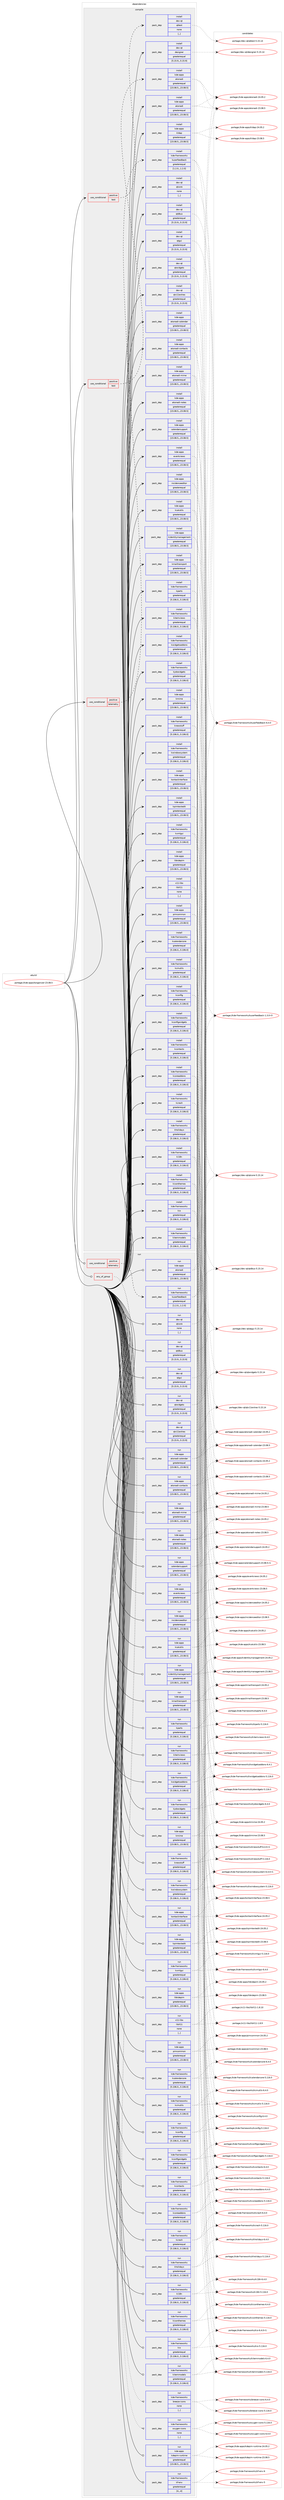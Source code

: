 digraph prolog {

# *************
# Graph options
# *************

newrank=true;
concentrate=true;
compound=true;
graph [rankdir=LR,fontname=Helvetica,fontsize=10,ranksep=1.5];#, ranksep=2.5, nodesep=0.2];
edge  [arrowhead=vee];
node  [fontname=Helvetica,fontsize=10];

# **********
# The ebuild
# **********

subgraph cluster_leftcol {
color=gray;
label=<<i>ebuild</i>>;
id [label="portage://kde-apps/korganizer-23.08.5", color=red, width=4, href="../kde-apps/korganizer-23.08.5.svg"];
}

# ****************
# The dependencies
# ****************

subgraph cluster_midcol {
color=gray;
label=<<i>dependencies</i>>;
subgraph cluster_compile {
fillcolor="#eeeeee";
style=filled;
label=<<i>compile</i>>;
subgraph cond67505 {
dependency257931 [label=<<TABLE BORDER="0" CELLBORDER="1" CELLSPACING="0" CELLPADDING="4"><TR><TD ROWSPAN="3" CELLPADDING="10">use_conditional</TD></TR><TR><TD>positive</TD></TR><TR><TD>telemetry</TD></TR></TABLE>>, shape=none, color=red];
subgraph pack188532 {
dependency257932 [label=<<TABLE BORDER="0" CELLBORDER="1" CELLSPACING="0" CELLPADDING="4" WIDTH="220"><TR><TD ROWSPAN="6" CELLPADDING="30">pack_dep</TD></TR><TR><TD WIDTH="110">install</TD></TR><TR><TD>kde-frameworks</TD></TR><TR><TD>kuserfeedback</TD></TR><TR><TD>greaterequal</TD></TR><TR><TD>[1.2.0,,,1.2.0]</TD></TR></TABLE>>, shape=none, color=blue];
}
dependency257931:e -> dependency257932:w [weight=20,style="dashed",arrowhead="vee"];
}
id:e -> dependency257931:w [weight=20,style="solid",arrowhead="vee"];
subgraph cond67506 {
dependency257933 [label=<<TABLE BORDER="0" CELLBORDER="1" CELLSPACING="0" CELLPADDING="4"><TR><TD ROWSPAN="3" CELLPADDING="10">use_conditional</TD></TR><TR><TD>positive</TD></TR><TR><TD>test</TD></TR></TABLE>>, shape=none, color=red];
subgraph pack188533 {
dependency257934 [label=<<TABLE BORDER="0" CELLBORDER="1" CELLSPACING="0" CELLPADDING="4" WIDTH="220"><TR><TD ROWSPAN="6" CELLPADDING="30">pack_dep</TD></TR><TR><TD WIDTH="110">install</TD></TR><TR><TD>dev-qt</TD></TR><TR><TD>qttest</TD></TR><TR><TD>none</TD></TR><TR><TD>[,,]</TD></TR></TABLE>>, shape=none, color=blue];
}
dependency257933:e -> dependency257934:w [weight=20,style="dashed",arrowhead="vee"];
}
id:e -> dependency257933:w [weight=20,style="solid",arrowhead="vee"];
subgraph cond67507 {
dependency257935 [label=<<TABLE BORDER="0" CELLBORDER="1" CELLSPACING="0" CELLPADDING="4"><TR><TD ROWSPAN="3" CELLPADDING="10">use_conditional</TD></TR><TR><TD>positive</TD></TR><TR><TD>test</TD></TR></TABLE>>, shape=none, color=red];
subgraph pack188534 {
dependency257936 [label=<<TABLE BORDER="0" CELLBORDER="1" CELLSPACING="0" CELLPADDING="4" WIDTH="220"><TR><TD ROWSPAN="6" CELLPADDING="30">pack_dep</TD></TR><TR><TD WIDTH="110">install</TD></TR><TR><TD>kde-apps</TD></TR><TR><TD>akonadi</TD></TR><TR><TD>greaterequal</TD></TR><TR><TD>[23.08.5,,,23.08.5]</TD></TR></TABLE>>, shape=none, color=blue];
}
dependency257935:e -> dependency257936:w [weight=20,style="dashed",arrowhead="vee"];
}
id:e -> dependency257935:w [weight=20,style="solid",arrowhead="vee"];
subgraph pack188535 {
dependency257937 [label=<<TABLE BORDER="0" CELLBORDER="1" CELLSPACING="0" CELLPADDING="4" WIDTH="220"><TR><TD ROWSPAN="6" CELLPADDING="30">pack_dep</TD></TR><TR><TD WIDTH="110">install</TD></TR><TR><TD>dev-qt</TD></TR><TR><TD>designer</TD></TR><TR><TD>greaterequal</TD></TR><TR><TD>[5.15.9,,,5.15.9]</TD></TR></TABLE>>, shape=none, color=blue];
}
id:e -> dependency257937:w [weight=20,style="solid",arrowhead="vee"];
subgraph pack188536 {
dependency257938 [label=<<TABLE BORDER="0" CELLBORDER="1" CELLSPACING="0" CELLPADDING="4" WIDTH="220"><TR><TD ROWSPAN="6" CELLPADDING="30">pack_dep</TD></TR><TR><TD WIDTH="110">install</TD></TR><TR><TD>dev-qt</TD></TR><TR><TD>qtcore</TD></TR><TR><TD>none</TD></TR><TR><TD>[,,]</TD></TR></TABLE>>, shape=none, color=blue];
}
id:e -> dependency257938:w [weight=20,style="solid",arrowhead="vee"];
subgraph pack188537 {
dependency257939 [label=<<TABLE BORDER="0" CELLBORDER="1" CELLSPACING="0" CELLPADDING="4" WIDTH="220"><TR><TD ROWSPAN="6" CELLPADDING="30">pack_dep</TD></TR><TR><TD WIDTH="110">install</TD></TR><TR><TD>dev-qt</TD></TR><TR><TD>qtdbus</TD></TR><TR><TD>greaterequal</TD></TR><TR><TD>[5.15.9,,,5.15.9]</TD></TR></TABLE>>, shape=none, color=blue];
}
id:e -> dependency257939:w [weight=20,style="solid",arrowhead="vee"];
subgraph pack188538 {
dependency257940 [label=<<TABLE BORDER="0" CELLBORDER="1" CELLSPACING="0" CELLPADDING="4" WIDTH="220"><TR><TD ROWSPAN="6" CELLPADDING="30">pack_dep</TD></TR><TR><TD WIDTH="110">install</TD></TR><TR><TD>dev-qt</TD></TR><TR><TD>qtgui</TD></TR><TR><TD>greaterequal</TD></TR><TR><TD>[5.15.9,,,5.15.9]</TD></TR></TABLE>>, shape=none, color=blue];
}
id:e -> dependency257940:w [weight=20,style="solid",arrowhead="vee"];
subgraph pack188539 {
dependency257941 [label=<<TABLE BORDER="0" CELLBORDER="1" CELLSPACING="0" CELLPADDING="4" WIDTH="220"><TR><TD ROWSPAN="6" CELLPADDING="30">pack_dep</TD></TR><TR><TD WIDTH="110">install</TD></TR><TR><TD>dev-qt</TD></TR><TR><TD>qtwidgets</TD></TR><TR><TD>greaterequal</TD></TR><TR><TD>[5.15.9,,,5.15.9]</TD></TR></TABLE>>, shape=none, color=blue];
}
id:e -> dependency257941:w [weight=20,style="solid",arrowhead="vee"];
subgraph pack188540 {
dependency257942 [label=<<TABLE BORDER="0" CELLBORDER="1" CELLSPACING="0" CELLPADDING="4" WIDTH="220"><TR><TD ROWSPAN="6" CELLPADDING="30">pack_dep</TD></TR><TR><TD WIDTH="110">install</TD></TR><TR><TD>dev-qt</TD></TR><TR><TD>qtx11extras</TD></TR><TR><TD>greaterequal</TD></TR><TR><TD>[5.15.9,,,5.15.9]</TD></TR></TABLE>>, shape=none, color=blue];
}
id:e -> dependency257942:w [weight=20,style="solid",arrowhead="vee"];
subgraph pack188541 {
dependency257943 [label=<<TABLE BORDER="0" CELLBORDER="1" CELLSPACING="0" CELLPADDING="4" WIDTH="220"><TR><TD ROWSPAN="6" CELLPADDING="30">pack_dep</TD></TR><TR><TD WIDTH="110">install</TD></TR><TR><TD>kde-apps</TD></TR><TR><TD>akonadi</TD></TR><TR><TD>greaterequal</TD></TR><TR><TD>[23.08.5,,,23.08.5]</TD></TR></TABLE>>, shape=none, color=blue];
}
id:e -> dependency257943:w [weight=20,style="solid",arrowhead="vee"];
subgraph pack188542 {
dependency257944 [label=<<TABLE BORDER="0" CELLBORDER="1" CELLSPACING="0" CELLPADDING="4" WIDTH="220"><TR><TD ROWSPAN="6" CELLPADDING="30">pack_dep</TD></TR><TR><TD WIDTH="110">install</TD></TR><TR><TD>kde-apps</TD></TR><TR><TD>akonadi-calendar</TD></TR><TR><TD>greaterequal</TD></TR><TR><TD>[23.08.5,,,23.08.5]</TD></TR></TABLE>>, shape=none, color=blue];
}
id:e -> dependency257944:w [weight=20,style="solid",arrowhead="vee"];
subgraph pack188543 {
dependency257945 [label=<<TABLE BORDER="0" CELLBORDER="1" CELLSPACING="0" CELLPADDING="4" WIDTH="220"><TR><TD ROWSPAN="6" CELLPADDING="30">pack_dep</TD></TR><TR><TD WIDTH="110">install</TD></TR><TR><TD>kde-apps</TD></TR><TR><TD>akonadi-contacts</TD></TR><TR><TD>greaterequal</TD></TR><TR><TD>[23.08.5,,,23.08.5]</TD></TR></TABLE>>, shape=none, color=blue];
}
id:e -> dependency257945:w [weight=20,style="solid",arrowhead="vee"];
subgraph pack188544 {
dependency257946 [label=<<TABLE BORDER="0" CELLBORDER="1" CELLSPACING="0" CELLPADDING="4" WIDTH="220"><TR><TD ROWSPAN="6" CELLPADDING="30">pack_dep</TD></TR><TR><TD WIDTH="110">install</TD></TR><TR><TD>kde-apps</TD></TR><TR><TD>akonadi-mime</TD></TR><TR><TD>greaterequal</TD></TR><TR><TD>[23.08.5,,,23.08.5]</TD></TR></TABLE>>, shape=none, color=blue];
}
id:e -> dependency257946:w [weight=20,style="solid",arrowhead="vee"];
subgraph pack188545 {
dependency257947 [label=<<TABLE BORDER="0" CELLBORDER="1" CELLSPACING="0" CELLPADDING="4" WIDTH="220"><TR><TD ROWSPAN="6" CELLPADDING="30">pack_dep</TD></TR><TR><TD WIDTH="110">install</TD></TR><TR><TD>kde-apps</TD></TR><TR><TD>akonadi-notes</TD></TR><TR><TD>greaterequal</TD></TR><TR><TD>[23.08.5,,,23.08.5]</TD></TR></TABLE>>, shape=none, color=blue];
}
id:e -> dependency257947:w [weight=20,style="solid",arrowhead="vee"];
subgraph pack188546 {
dependency257948 [label=<<TABLE BORDER="0" CELLBORDER="1" CELLSPACING="0" CELLPADDING="4" WIDTH="220"><TR><TD ROWSPAN="6" CELLPADDING="30">pack_dep</TD></TR><TR><TD WIDTH="110">install</TD></TR><TR><TD>kde-apps</TD></TR><TR><TD>calendarsupport</TD></TR><TR><TD>greaterequal</TD></TR><TR><TD>[23.08.5,,,23.08.5]</TD></TR></TABLE>>, shape=none, color=blue];
}
id:e -> dependency257948:w [weight=20,style="solid",arrowhead="vee"];
subgraph pack188547 {
dependency257949 [label=<<TABLE BORDER="0" CELLBORDER="1" CELLSPACING="0" CELLPADDING="4" WIDTH="220"><TR><TD ROWSPAN="6" CELLPADDING="30">pack_dep</TD></TR><TR><TD WIDTH="110">install</TD></TR><TR><TD>kde-apps</TD></TR><TR><TD>eventviews</TD></TR><TR><TD>greaterequal</TD></TR><TR><TD>[23.08.5,,,23.08.5]</TD></TR></TABLE>>, shape=none, color=blue];
}
id:e -> dependency257949:w [weight=20,style="solid",arrowhead="vee"];
subgraph pack188548 {
dependency257950 [label=<<TABLE BORDER="0" CELLBORDER="1" CELLSPACING="0" CELLPADDING="4" WIDTH="220"><TR><TD ROWSPAN="6" CELLPADDING="30">pack_dep</TD></TR><TR><TD WIDTH="110">install</TD></TR><TR><TD>kde-apps</TD></TR><TR><TD>incidenceeditor</TD></TR><TR><TD>greaterequal</TD></TR><TR><TD>[23.08.5,,,23.08.5]</TD></TR></TABLE>>, shape=none, color=blue];
}
id:e -> dependency257950:w [weight=20,style="solid",arrowhead="vee"];
subgraph pack188549 {
dependency257951 [label=<<TABLE BORDER="0" CELLBORDER="1" CELLSPACING="0" CELLPADDING="4" WIDTH="220"><TR><TD ROWSPAN="6" CELLPADDING="30">pack_dep</TD></TR><TR><TD WIDTH="110">install</TD></TR><TR><TD>kde-apps</TD></TR><TR><TD>kcalutils</TD></TR><TR><TD>greaterequal</TD></TR><TR><TD>[23.08.5,,,23.08.5]</TD></TR></TABLE>>, shape=none, color=blue];
}
id:e -> dependency257951:w [weight=20,style="solid",arrowhead="vee"];
subgraph pack188550 {
dependency257952 [label=<<TABLE BORDER="0" CELLBORDER="1" CELLSPACING="0" CELLPADDING="4" WIDTH="220"><TR><TD ROWSPAN="6" CELLPADDING="30">pack_dep</TD></TR><TR><TD WIDTH="110">install</TD></TR><TR><TD>kde-apps</TD></TR><TR><TD>kidentitymanagement</TD></TR><TR><TD>greaterequal</TD></TR><TR><TD>[23.08.5,,,23.08.5]</TD></TR></TABLE>>, shape=none, color=blue];
}
id:e -> dependency257952:w [weight=20,style="solid",arrowhead="vee"];
subgraph pack188551 {
dependency257953 [label=<<TABLE BORDER="0" CELLBORDER="1" CELLSPACING="0" CELLPADDING="4" WIDTH="220"><TR><TD ROWSPAN="6" CELLPADDING="30">pack_dep</TD></TR><TR><TD WIDTH="110">install</TD></TR><TR><TD>kde-apps</TD></TR><TR><TD>kldap</TD></TR><TR><TD>greaterequal</TD></TR><TR><TD>[23.08.5,,,23.08.5]</TD></TR></TABLE>>, shape=none, color=blue];
}
id:e -> dependency257953:w [weight=20,style="solid",arrowhead="vee"];
subgraph pack188552 {
dependency257954 [label=<<TABLE BORDER="0" CELLBORDER="1" CELLSPACING="0" CELLPADDING="4" WIDTH="220"><TR><TD ROWSPAN="6" CELLPADDING="30">pack_dep</TD></TR><TR><TD WIDTH="110">install</TD></TR><TR><TD>kde-apps</TD></TR><TR><TD>kmailtransport</TD></TR><TR><TD>greaterequal</TD></TR><TR><TD>[23.08.5,,,23.08.5]</TD></TR></TABLE>>, shape=none, color=blue];
}
id:e -> dependency257954:w [weight=20,style="solid",arrowhead="vee"];
subgraph pack188553 {
dependency257955 [label=<<TABLE BORDER="0" CELLBORDER="1" CELLSPACING="0" CELLPADDING="4" WIDTH="220"><TR><TD ROWSPAN="6" CELLPADDING="30">pack_dep</TD></TR><TR><TD WIDTH="110">install</TD></TR><TR><TD>kde-apps</TD></TR><TR><TD>kmime</TD></TR><TR><TD>greaterequal</TD></TR><TR><TD>[23.08.5,,,23.08.5]</TD></TR></TABLE>>, shape=none, color=blue];
}
id:e -> dependency257955:w [weight=20,style="solid",arrowhead="vee"];
subgraph pack188554 {
dependency257956 [label=<<TABLE BORDER="0" CELLBORDER="1" CELLSPACING="0" CELLPADDING="4" WIDTH="220"><TR><TD ROWSPAN="6" CELLPADDING="30">pack_dep</TD></TR><TR><TD WIDTH="110">install</TD></TR><TR><TD>kde-apps</TD></TR><TR><TD>kontactinterface</TD></TR><TR><TD>greaterequal</TD></TR><TR><TD>[23.08.5,,,23.08.5]</TD></TR></TABLE>>, shape=none, color=blue];
}
id:e -> dependency257956:w [weight=20,style="solid",arrowhead="vee"];
subgraph pack188555 {
dependency257957 [label=<<TABLE BORDER="0" CELLBORDER="1" CELLSPACING="0" CELLPADDING="4" WIDTH="220"><TR><TD ROWSPAN="6" CELLPADDING="30">pack_dep</TD></TR><TR><TD WIDTH="110">install</TD></TR><TR><TD>kde-apps</TD></TR><TR><TD>kpimtextedit</TD></TR><TR><TD>greaterequal</TD></TR><TR><TD>[23.08.5,,,23.08.5]</TD></TR></TABLE>>, shape=none, color=blue];
}
id:e -> dependency257957:w [weight=20,style="solid",arrowhead="vee"];
subgraph pack188556 {
dependency257958 [label=<<TABLE BORDER="0" CELLBORDER="1" CELLSPACING="0" CELLPADDING="4" WIDTH="220"><TR><TD ROWSPAN="6" CELLPADDING="30">pack_dep</TD></TR><TR><TD WIDTH="110">install</TD></TR><TR><TD>kde-apps</TD></TR><TR><TD>libkdepim</TD></TR><TR><TD>greaterequal</TD></TR><TR><TD>[23.08.5,,,23.08.5]</TD></TR></TABLE>>, shape=none, color=blue];
}
id:e -> dependency257958:w [weight=20,style="solid",arrowhead="vee"];
subgraph pack188557 {
dependency257959 [label=<<TABLE BORDER="0" CELLBORDER="1" CELLSPACING="0" CELLPADDING="4" WIDTH="220"><TR><TD ROWSPAN="6" CELLPADDING="30">pack_dep</TD></TR><TR><TD WIDTH="110">install</TD></TR><TR><TD>kde-apps</TD></TR><TR><TD>pimcommon</TD></TR><TR><TD>greaterequal</TD></TR><TR><TD>[23.08.5,,,23.08.5]</TD></TR></TABLE>>, shape=none, color=blue];
}
id:e -> dependency257959:w [weight=20,style="solid",arrowhead="vee"];
subgraph pack188558 {
dependency257960 [label=<<TABLE BORDER="0" CELLBORDER="1" CELLSPACING="0" CELLPADDING="4" WIDTH="220"><TR><TD ROWSPAN="6" CELLPADDING="30">pack_dep</TD></TR><TR><TD WIDTH="110">install</TD></TR><TR><TD>kde-frameworks</TD></TR><TR><TD>kcalendarcore</TD></TR><TR><TD>greaterequal</TD></TR><TR><TD>[5.106.0,,,5.106.0]</TD></TR></TABLE>>, shape=none, color=blue];
}
id:e -> dependency257960:w [weight=20,style="solid",arrowhead="vee"];
subgraph pack188559 {
dependency257961 [label=<<TABLE BORDER="0" CELLBORDER="1" CELLSPACING="0" CELLPADDING="4" WIDTH="220"><TR><TD ROWSPAN="6" CELLPADDING="30">pack_dep</TD></TR><TR><TD WIDTH="110">install</TD></TR><TR><TD>kde-frameworks</TD></TR><TR><TD>kcmutils</TD></TR><TR><TD>greaterequal</TD></TR><TR><TD>[5.106.0,,,5.106.0]</TD></TR></TABLE>>, shape=none, color=blue];
}
id:e -> dependency257961:w [weight=20,style="solid",arrowhead="vee"];
subgraph pack188560 {
dependency257962 [label=<<TABLE BORDER="0" CELLBORDER="1" CELLSPACING="0" CELLPADDING="4" WIDTH="220"><TR><TD ROWSPAN="6" CELLPADDING="30">pack_dep</TD></TR><TR><TD WIDTH="110">install</TD></TR><TR><TD>kde-frameworks</TD></TR><TR><TD>kconfig</TD></TR><TR><TD>greaterequal</TD></TR><TR><TD>[5.106.0,,,5.106.0]</TD></TR></TABLE>>, shape=none, color=blue];
}
id:e -> dependency257962:w [weight=20,style="solid",arrowhead="vee"];
subgraph pack188561 {
dependency257963 [label=<<TABLE BORDER="0" CELLBORDER="1" CELLSPACING="0" CELLPADDING="4" WIDTH="220"><TR><TD ROWSPAN="6" CELLPADDING="30">pack_dep</TD></TR><TR><TD WIDTH="110">install</TD></TR><TR><TD>kde-frameworks</TD></TR><TR><TD>kconfigwidgets</TD></TR><TR><TD>greaterequal</TD></TR><TR><TD>[5.106.0,,,5.106.0]</TD></TR></TABLE>>, shape=none, color=blue];
}
id:e -> dependency257963:w [weight=20,style="solid",arrowhead="vee"];
subgraph pack188562 {
dependency257964 [label=<<TABLE BORDER="0" CELLBORDER="1" CELLSPACING="0" CELLPADDING="4" WIDTH="220"><TR><TD ROWSPAN="6" CELLPADDING="30">pack_dep</TD></TR><TR><TD WIDTH="110">install</TD></TR><TR><TD>kde-frameworks</TD></TR><TR><TD>kcontacts</TD></TR><TR><TD>greaterequal</TD></TR><TR><TD>[5.106.0,,,5.106.0]</TD></TR></TABLE>>, shape=none, color=blue];
}
id:e -> dependency257964:w [weight=20,style="solid",arrowhead="vee"];
subgraph pack188563 {
dependency257965 [label=<<TABLE BORDER="0" CELLBORDER="1" CELLSPACING="0" CELLPADDING="4" WIDTH="220"><TR><TD ROWSPAN="6" CELLPADDING="30">pack_dep</TD></TR><TR><TD WIDTH="110">install</TD></TR><TR><TD>kde-frameworks</TD></TR><TR><TD>kcoreaddons</TD></TR><TR><TD>greaterequal</TD></TR><TR><TD>[5.106.0,,,5.106.0]</TD></TR></TABLE>>, shape=none, color=blue];
}
id:e -> dependency257965:w [weight=20,style="solid",arrowhead="vee"];
subgraph pack188564 {
dependency257966 [label=<<TABLE BORDER="0" CELLBORDER="1" CELLSPACING="0" CELLPADDING="4" WIDTH="220"><TR><TD ROWSPAN="6" CELLPADDING="30">pack_dep</TD></TR><TR><TD WIDTH="110">install</TD></TR><TR><TD>kde-frameworks</TD></TR><TR><TD>kcrash</TD></TR><TR><TD>greaterequal</TD></TR><TR><TD>[5.106.0,,,5.106.0]</TD></TR></TABLE>>, shape=none, color=blue];
}
id:e -> dependency257966:w [weight=20,style="solid",arrowhead="vee"];
subgraph pack188565 {
dependency257967 [label=<<TABLE BORDER="0" CELLBORDER="1" CELLSPACING="0" CELLPADDING="4" WIDTH="220"><TR><TD ROWSPAN="6" CELLPADDING="30">pack_dep</TD></TR><TR><TD WIDTH="110">install</TD></TR><TR><TD>kde-frameworks</TD></TR><TR><TD>kholidays</TD></TR><TR><TD>greaterequal</TD></TR><TR><TD>[5.106.0,,,5.106.0]</TD></TR></TABLE>>, shape=none, color=blue];
}
id:e -> dependency257967:w [weight=20,style="solid",arrowhead="vee"];
subgraph pack188566 {
dependency257968 [label=<<TABLE BORDER="0" CELLBORDER="1" CELLSPACING="0" CELLPADDING="4" WIDTH="220"><TR><TD ROWSPAN="6" CELLPADDING="30">pack_dep</TD></TR><TR><TD WIDTH="110">install</TD></TR><TR><TD>kde-frameworks</TD></TR><TR><TD>ki18n</TD></TR><TR><TD>greaterequal</TD></TR><TR><TD>[5.106.0,,,5.106.0]</TD></TR></TABLE>>, shape=none, color=blue];
}
id:e -> dependency257968:w [weight=20,style="solid",arrowhead="vee"];
subgraph pack188567 {
dependency257969 [label=<<TABLE BORDER="0" CELLBORDER="1" CELLSPACING="0" CELLPADDING="4" WIDTH="220"><TR><TD ROWSPAN="6" CELLPADDING="30">pack_dep</TD></TR><TR><TD WIDTH="110">install</TD></TR><TR><TD>kde-frameworks</TD></TR><TR><TD>kiconthemes</TD></TR><TR><TD>greaterequal</TD></TR><TR><TD>[5.106.0,,,5.106.0]</TD></TR></TABLE>>, shape=none, color=blue];
}
id:e -> dependency257969:w [weight=20,style="solid",arrowhead="vee"];
subgraph pack188568 {
dependency257970 [label=<<TABLE BORDER="0" CELLBORDER="1" CELLSPACING="0" CELLPADDING="4" WIDTH="220"><TR><TD ROWSPAN="6" CELLPADDING="30">pack_dep</TD></TR><TR><TD WIDTH="110">install</TD></TR><TR><TD>kde-frameworks</TD></TR><TR><TD>kio</TD></TR><TR><TD>greaterequal</TD></TR><TR><TD>[5.106.0,,,5.106.0]</TD></TR></TABLE>>, shape=none, color=blue];
}
id:e -> dependency257970:w [weight=20,style="solid",arrowhead="vee"];
subgraph pack188569 {
dependency257971 [label=<<TABLE BORDER="0" CELLBORDER="1" CELLSPACING="0" CELLPADDING="4" WIDTH="220"><TR><TD ROWSPAN="6" CELLPADDING="30">pack_dep</TD></TR><TR><TD WIDTH="110">install</TD></TR><TR><TD>kde-frameworks</TD></TR><TR><TD>kitemmodels</TD></TR><TR><TD>greaterequal</TD></TR><TR><TD>[5.106.0,,,5.106.0]</TD></TR></TABLE>>, shape=none, color=blue];
}
id:e -> dependency257971:w [weight=20,style="solid",arrowhead="vee"];
subgraph pack188570 {
dependency257972 [label=<<TABLE BORDER="0" CELLBORDER="1" CELLSPACING="0" CELLPADDING="4" WIDTH="220"><TR><TD ROWSPAN="6" CELLPADDING="30">pack_dep</TD></TR><TR><TD WIDTH="110">install</TD></TR><TR><TD>kde-frameworks</TD></TR><TR><TD>kitemviews</TD></TR><TR><TD>greaterequal</TD></TR><TR><TD>[5.106.0,,,5.106.0]</TD></TR></TABLE>>, shape=none, color=blue];
}
id:e -> dependency257972:w [weight=20,style="solid",arrowhead="vee"];
subgraph pack188571 {
dependency257973 [label=<<TABLE BORDER="0" CELLBORDER="1" CELLSPACING="0" CELLPADDING="4" WIDTH="220"><TR><TD ROWSPAN="6" CELLPADDING="30">pack_dep</TD></TR><TR><TD WIDTH="110">install</TD></TR><TR><TD>kde-frameworks</TD></TR><TR><TD>kjobwidgets</TD></TR><TR><TD>greaterequal</TD></TR><TR><TD>[5.106.0,,,5.106.0]</TD></TR></TABLE>>, shape=none, color=blue];
}
id:e -> dependency257973:w [weight=20,style="solid",arrowhead="vee"];
subgraph pack188572 {
dependency257974 [label=<<TABLE BORDER="0" CELLBORDER="1" CELLSPACING="0" CELLPADDING="4" WIDTH="220"><TR><TD ROWSPAN="6" CELLPADDING="30">pack_dep</TD></TR><TR><TD WIDTH="110">install</TD></TR><TR><TD>kde-frameworks</TD></TR><TR><TD>knewstuff</TD></TR><TR><TD>greaterequal</TD></TR><TR><TD>[5.106.0,,,5.106.0]</TD></TR></TABLE>>, shape=none, color=blue];
}
id:e -> dependency257974:w [weight=20,style="solid",arrowhead="vee"];
subgraph pack188573 {
dependency257975 [label=<<TABLE BORDER="0" CELLBORDER="1" CELLSPACING="0" CELLPADDING="4" WIDTH="220"><TR><TD ROWSPAN="6" CELLPADDING="30">pack_dep</TD></TR><TR><TD WIDTH="110">install</TD></TR><TR><TD>kde-frameworks</TD></TR><TR><TD>kparts</TD></TR><TR><TD>greaterequal</TD></TR><TR><TD>[5.106.0,,,5.106.0]</TD></TR></TABLE>>, shape=none, color=blue];
}
id:e -> dependency257975:w [weight=20,style="solid",arrowhead="vee"];
subgraph pack188574 {
dependency257976 [label=<<TABLE BORDER="0" CELLBORDER="1" CELLSPACING="0" CELLPADDING="4" WIDTH="220"><TR><TD ROWSPAN="6" CELLPADDING="30">pack_dep</TD></TR><TR><TD WIDTH="110">install</TD></TR><TR><TD>kde-frameworks</TD></TR><TR><TD>kwidgetsaddons</TD></TR><TR><TD>greaterequal</TD></TR><TR><TD>[5.106.0,,,5.106.0]</TD></TR></TABLE>>, shape=none, color=blue];
}
id:e -> dependency257976:w [weight=20,style="solid",arrowhead="vee"];
subgraph pack188575 {
dependency257977 [label=<<TABLE BORDER="0" CELLBORDER="1" CELLSPACING="0" CELLPADDING="4" WIDTH="220"><TR><TD ROWSPAN="6" CELLPADDING="30">pack_dep</TD></TR><TR><TD WIDTH="110">install</TD></TR><TR><TD>kde-frameworks</TD></TR><TR><TD>kwindowsystem</TD></TR><TR><TD>greaterequal</TD></TR><TR><TD>[5.106.0,,,5.106.0]</TD></TR></TABLE>>, shape=none, color=blue];
}
id:e -> dependency257977:w [weight=20,style="solid",arrowhead="vee"];
subgraph pack188576 {
dependency257978 [label=<<TABLE BORDER="0" CELLBORDER="1" CELLSPACING="0" CELLPADDING="4" WIDTH="220"><TR><TD ROWSPAN="6" CELLPADDING="30">pack_dep</TD></TR><TR><TD WIDTH="110">install</TD></TR><TR><TD>kde-frameworks</TD></TR><TR><TD>kxmlgui</TD></TR><TR><TD>greaterequal</TD></TR><TR><TD>[5.106.0,,,5.106.0]</TD></TR></TABLE>>, shape=none, color=blue];
}
id:e -> dependency257978:w [weight=20,style="solid",arrowhead="vee"];
subgraph pack188577 {
dependency257979 [label=<<TABLE BORDER="0" CELLBORDER="1" CELLSPACING="0" CELLPADDING="4" WIDTH="220"><TR><TD ROWSPAN="6" CELLPADDING="30">pack_dep</TD></TR><TR><TD WIDTH="110">install</TD></TR><TR><TD>x11-libs</TD></TR><TR><TD>libX11</TD></TR><TR><TD>none</TD></TR><TR><TD>[,,]</TD></TR></TABLE>>, shape=none, color=blue];
}
id:e -> dependency257979:w [weight=20,style="solid",arrowhead="vee"];
}
subgraph cluster_compileandrun {
fillcolor="#eeeeee";
style=filled;
label=<<i>compile and run</i>>;
}
subgraph cluster_run {
fillcolor="#eeeeee";
style=filled;
label=<<i>run</i>>;
subgraph any1734 {
dependency257980 [label=<<TABLE BORDER="0" CELLBORDER="1" CELLSPACING="0" CELLPADDING="4"><TR><TD CELLPADDING="10">any_of_group</TD></TR></TABLE>>, shape=none, color=red];subgraph pack188578 {
dependency257981 [label=<<TABLE BORDER="0" CELLBORDER="1" CELLSPACING="0" CELLPADDING="4" WIDTH="220"><TR><TD ROWSPAN="6" CELLPADDING="30">pack_dep</TD></TR><TR><TD WIDTH="110">run</TD></TR><TR><TD>kde-frameworks</TD></TR><TR><TD>breeze-icons</TD></TR><TR><TD>none</TD></TR><TR><TD>[,,]</TD></TR></TABLE>>, shape=none, color=blue];
}
dependency257980:e -> dependency257981:w [weight=20,style="dotted",arrowhead="oinv"];
subgraph pack188579 {
dependency257982 [label=<<TABLE BORDER="0" CELLBORDER="1" CELLSPACING="0" CELLPADDING="4" WIDTH="220"><TR><TD ROWSPAN="6" CELLPADDING="30">pack_dep</TD></TR><TR><TD WIDTH="110">run</TD></TR><TR><TD>kde-frameworks</TD></TR><TR><TD>oxygen-icons</TD></TR><TR><TD>none</TD></TR><TR><TD>[,,]</TD></TR></TABLE>>, shape=none, color=blue];
}
dependency257980:e -> dependency257982:w [weight=20,style="dotted",arrowhead="oinv"];
}
id:e -> dependency257980:w [weight=20,style="solid",arrowhead="odot"];
subgraph cond67508 {
dependency257983 [label=<<TABLE BORDER="0" CELLBORDER="1" CELLSPACING="0" CELLPADDING="4"><TR><TD ROWSPAN="3" CELLPADDING="10">use_conditional</TD></TR><TR><TD>positive</TD></TR><TR><TD>telemetry</TD></TR></TABLE>>, shape=none, color=red];
subgraph pack188580 {
dependency257984 [label=<<TABLE BORDER="0" CELLBORDER="1" CELLSPACING="0" CELLPADDING="4" WIDTH="220"><TR><TD ROWSPAN="6" CELLPADDING="30">pack_dep</TD></TR><TR><TD WIDTH="110">run</TD></TR><TR><TD>kde-frameworks</TD></TR><TR><TD>kuserfeedback</TD></TR><TR><TD>greaterequal</TD></TR><TR><TD>[1.2.0,,,1.2.0]</TD></TR></TABLE>>, shape=none, color=blue];
}
dependency257983:e -> dependency257984:w [weight=20,style="dashed",arrowhead="vee"];
}
id:e -> dependency257983:w [weight=20,style="solid",arrowhead="odot"];
subgraph pack188581 {
dependency257985 [label=<<TABLE BORDER="0" CELLBORDER="1" CELLSPACING="0" CELLPADDING="4" WIDTH="220"><TR><TD ROWSPAN="6" CELLPADDING="30">pack_dep</TD></TR><TR><TD WIDTH="110">run</TD></TR><TR><TD>dev-qt</TD></TR><TR><TD>qtcore</TD></TR><TR><TD>none</TD></TR><TR><TD>[,,]</TD></TR></TABLE>>, shape=none, color=blue];
}
id:e -> dependency257985:w [weight=20,style="solid",arrowhead="odot"];
subgraph pack188582 {
dependency257986 [label=<<TABLE BORDER="0" CELLBORDER="1" CELLSPACING="0" CELLPADDING="4" WIDTH="220"><TR><TD ROWSPAN="6" CELLPADDING="30">pack_dep</TD></TR><TR><TD WIDTH="110">run</TD></TR><TR><TD>dev-qt</TD></TR><TR><TD>qtdbus</TD></TR><TR><TD>greaterequal</TD></TR><TR><TD>[5.15.9,,,5.15.9]</TD></TR></TABLE>>, shape=none, color=blue];
}
id:e -> dependency257986:w [weight=20,style="solid",arrowhead="odot"];
subgraph pack188583 {
dependency257987 [label=<<TABLE BORDER="0" CELLBORDER="1" CELLSPACING="0" CELLPADDING="4" WIDTH="220"><TR><TD ROWSPAN="6" CELLPADDING="30">pack_dep</TD></TR><TR><TD WIDTH="110">run</TD></TR><TR><TD>dev-qt</TD></TR><TR><TD>qtgui</TD></TR><TR><TD>greaterequal</TD></TR><TR><TD>[5.15.9,,,5.15.9]</TD></TR></TABLE>>, shape=none, color=blue];
}
id:e -> dependency257987:w [weight=20,style="solid",arrowhead="odot"];
subgraph pack188584 {
dependency257988 [label=<<TABLE BORDER="0" CELLBORDER="1" CELLSPACING="0" CELLPADDING="4" WIDTH="220"><TR><TD ROWSPAN="6" CELLPADDING="30">pack_dep</TD></TR><TR><TD WIDTH="110">run</TD></TR><TR><TD>dev-qt</TD></TR><TR><TD>qtwidgets</TD></TR><TR><TD>greaterequal</TD></TR><TR><TD>[5.15.9,,,5.15.9]</TD></TR></TABLE>>, shape=none, color=blue];
}
id:e -> dependency257988:w [weight=20,style="solid",arrowhead="odot"];
subgraph pack188585 {
dependency257989 [label=<<TABLE BORDER="0" CELLBORDER="1" CELLSPACING="0" CELLPADDING="4" WIDTH="220"><TR><TD ROWSPAN="6" CELLPADDING="30">pack_dep</TD></TR><TR><TD WIDTH="110">run</TD></TR><TR><TD>dev-qt</TD></TR><TR><TD>qtx11extras</TD></TR><TR><TD>greaterequal</TD></TR><TR><TD>[5.15.9,,,5.15.9]</TD></TR></TABLE>>, shape=none, color=blue];
}
id:e -> dependency257989:w [weight=20,style="solid",arrowhead="odot"];
subgraph pack188586 {
dependency257990 [label=<<TABLE BORDER="0" CELLBORDER="1" CELLSPACING="0" CELLPADDING="4" WIDTH="220"><TR><TD ROWSPAN="6" CELLPADDING="30">pack_dep</TD></TR><TR><TD WIDTH="110">run</TD></TR><TR><TD>kde-apps</TD></TR><TR><TD>akonadi</TD></TR><TR><TD>greaterequal</TD></TR><TR><TD>[23.08.5,,,23.08.5]</TD></TR></TABLE>>, shape=none, color=blue];
}
id:e -> dependency257990:w [weight=20,style="solid",arrowhead="odot"];
subgraph pack188587 {
dependency257991 [label=<<TABLE BORDER="0" CELLBORDER="1" CELLSPACING="0" CELLPADDING="4" WIDTH="220"><TR><TD ROWSPAN="6" CELLPADDING="30">pack_dep</TD></TR><TR><TD WIDTH="110">run</TD></TR><TR><TD>kde-apps</TD></TR><TR><TD>akonadi-calendar</TD></TR><TR><TD>greaterequal</TD></TR><TR><TD>[23.08.5,,,23.08.5]</TD></TR></TABLE>>, shape=none, color=blue];
}
id:e -> dependency257991:w [weight=20,style="solid",arrowhead="odot"];
subgraph pack188588 {
dependency257992 [label=<<TABLE BORDER="0" CELLBORDER="1" CELLSPACING="0" CELLPADDING="4" WIDTH="220"><TR><TD ROWSPAN="6" CELLPADDING="30">pack_dep</TD></TR><TR><TD WIDTH="110">run</TD></TR><TR><TD>kde-apps</TD></TR><TR><TD>akonadi-contacts</TD></TR><TR><TD>greaterequal</TD></TR><TR><TD>[23.08.5,,,23.08.5]</TD></TR></TABLE>>, shape=none, color=blue];
}
id:e -> dependency257992:w [weight=20,style="solid",arrowhead="odot"];
subgraph pack188589 {
dependency257993 [label=<<TABLE BORDER="0" CELLBORDER="1" CELLSPACING="0" CELLPADDING="4" WIDTH="220"><TR><TD ROWSPAN="6" CELLPADDING="30">pack_dep</TD></TR><TR><TD WIDTH="110">run</TD></TR><TR><TD>kde-apps</TD></TR><TR><TD>akonadi-mime</TD></TR><TR><TD>greaterequal</TD></TR><TR><TD>[23.08.5,,,23.08.5]</TD></TR></TABLE>>, shape=none, color=blue];
}
id:e -> dependency257993:w [weight=20,style="solid",arrowhead="odot"];
subgraph pack188590 {
dependency257994 [label=<<TABLE BORDER="0" CELLBORDER="1" CELLSPACING="0" CELLPADDING="4" WIDTH="220"><TR><TD ROWSPAN="6" CELLPADDING="30">pack_dep</TD></TR><TR><TD WIDTH="110">run</TD></TR><TR><TD>kde-apps</TD></TR><TR><TD>akonadi-notes</TD></TR><TR><TD>greaterequal</TD></TR><TR><TD>[23.08.5,,,23.08.5]</TD></TR></TABLE>>, shape=none, color=blue];
}
id:e -> dependency257994:w [weight=20,style="solid",arrowhead="odot"];
subgraph pack188591 {
dependency257995 [label=<<TABLE BORDER="0" CELLBORDER="1" CELLSPACING="0" CELLPADDING="4" WIDTH="220"><TR><TD ROWSPAN="6" CELLPADDING="30">pack_dep</TD></TR><TR><TD WIDTH="110">run</TD></TR><TR><TD>kde-apps</TD></TR><TR><TD>calendarsupport</TD></TR><TR><TD>greaterequal</TD></TR><TR><TD>[23.08.5,,,23.08.5]</TD></TR></TABLE>>, shape=none, color=blue];
}
id:e -> dependency257995:w [weight=20,style="solid",arrowhead="odot"];
subgraph pack188592 {
dependency257996 [label=<<TABLE BORDER="0" CELLBORDER="1" CELLSPACING="0" CELLPADDING="4" WIDTH="220"><TR><TD ROWSPAN="6" CELLPADDING="30">pack_dep</TD></TR><TR><TD WIDTH="110">run</TD></TR><TR><TD>kde-apps</TD></TR><TR><TD>eventviews</TD></TR><TR><TD>greaterequal</TD></TR><TR><TD>[23.08.5,,,23.08.5]</TD></TR></TABLE>>, shape=none, color=blue];
}
id:e -> dependency257996:w [weight=20,style="solid",arrowhead="odot"];
subgraph pack188593 {
dependency257997 [label=<<TABLE BORDER="0" CELLBORDER="1" CELLSPACING="0" CELLPADDING="4" WIDTH="220"><TR><TD ROWSPAN="6" CELLPADDING="30">pack_dep</TD></TR><TR><TD WIDTH="110">run</TD></TR><TR><TD>kde-apps</TD></TR><TR><TD>incidenceeditor</TD></TR><TR><TD>greaterequal</TD></TR><TR><TD>[23.08.5,,,23.08.5]</TD></TR></TABLE>>, shape=none, color=blue];
}
id:e -> dependency257997:w [weight=20,style="solid",arrowhead="odot"];
subgraph pack188594 {
dependency257998 [label=<<TABLE BORDER="0" CELLBORDER="1" CELLSPACING="0" CELLPADDING="4" WIDTH="220"><TR><TD ROWSPAN="6" CELLPADDING="30">pack_dep</TD></TR><TR><TD WIDTH="110">run</TD></TR><TR><TD>kde-apps</TD></TR><TR><TD>kcalutils</TD></TR><TR><TD>greaterequal</TD></TR><TR><TD>[23.08.5,,,23.08.5]</TD></TR></TABLE>>, shape=none, color=blue];
}
id:e -> dependency257998:w [weight=20,style="solid",arrowhead="odot"];
subgraph pack188595 {
dependency257999 [label=<<TABLE BORDER="0" CELLBORDER="1" CELLSPACING="0" CELLPADDING="4" WIDTH="220"><TR><TD ROWSPAN="6" CELLPADDING="30">pack_dep</TD></TR><TR><TD WIDTH="110">run</TD></TR><TR><TD>kde-apps</TD></TR><TR><TD>kdepim-runtime</TD></TR><TR><TD>greaterequal</TD></TR><TR><TD>[23.08.5,,,23.08.5]</TD></TR></TABLE>>, shape=none, color=blue];
}
id:e -> dependency257999:w [weight=20,style="solid",arrowhead="odot"];
subgraph pack188596 {
dependency258000 [label=<<TABLE BORDER="0" CELLBORDER="1" CELLSPACING="0" CELLPADDING="4" WIDTH="220"><TR><TD ROWSPAN="6" CELLPADDING="30">pack_dep</TD></TR><TR><TD WIDTH="110">run</TD></TR><TR><TD>kde-apps</TD></TR><TR><TD>kidentitymanagement</TD></TR><TR><TD>greaterequal</TD></TR><TR><TD>[23.08.5,,,23.08.5]</TD></TR></TABLE>>, shape=none, color=blue];
}
id:e -> dependency258000:w [weight=20,style="solid",arrowhead="odot"];
subgraph pack188597 {
dependency258001 [label=<<TABLE BORDER="0" CELLBORDER="1" CELLSPACING="0" CELLPADDING="4" WIDTH="220"><TR><TD ROWSPAN="6" CELLPADDING="30">pack_dep</TD></TR><TR><TD WIDTH="110">run</TD></TR><TR><TD>kde-apps</TD></TR><TR><TD>kmailtransport</TD></TR><TR><TD>greaterequal</TD></TR><TR><TD>[23.08.5,,,23.08.5]</TD></TR></TABLE>>, shape=none, color=blue];
}
id:e -> dependency258001:w [weight=20,style="solid",arrowhead="odot"];
subgraph pack188598 {
dependency258002 [label=<<TABLE BORDER="0" CELLBORDER="1" CELLSPACING="0" CELLPADDING="4" WIDTH="220"><TR><TD ROWSPAN="6" CELLPADDING="30">pack_dep</TD></TR><TR><TD WIDTH="110">run</TD></TR><TR><TD>kde-apps</TD></TR><TR><TD>kmime</TD></TR><TR><TD>greaterequal</TD></TR><TR><TD>[23.08.5,,,23.08.5]</TD></TR></TABLE>>, shape=none, color=blue];
}
id:e -> dependency258002:w [weight=20,style="solid",arrowhead="odot"];
subgraph pack188599 {
dependency258003 [label=<<TABLE BORDER="0" CELLBORDER="1" CELLSPACING="0" CELLPADDING="4" WIDTH="220"><TR><TD ROWSPAN="6" CELLPADDING="30">pack_dep</TD></TR><TR><TD WIDTH="110">run</TD></TR><TR><TD>kde-apps</TD></TR><TR><TD>kontactinterface</TD></TR><TR><TD>greaterequal</TD></TR><TR><TD>[23.08.5,,,23.08.5]</TD></TR></TABLE>>, shape=none, color=blue];
}
id:e -> dependency258003:w [weight=20,style="solid",arrowhead="odot"];
subgraph pack188600 {
dependency258004 [label=<<TABLE BORDER="0" CELLBORDER="1" CELLSPACING="0" CELLPADDING="4" WIDTH="220"><TR><TD ROWSPAN="6" CELLPADDING="30">pack_dep</TD></TR><TR><TD WIDTH="110">run</TD></TR><TR><TD>kde-apps</TD></TR><TR><TD>kpimtextedit</TD></TR><TR><TD>greaterequal</TD></TR><TR><TD>[23.08.5,,,23.08.5]</TD></TR></TABLE>>, shape=none, color=blue];
}
id:e -> dependency258004:w [weight=20,style="solid",arrowhead="odot"];
subgraph pack188601 {
dependency258005 [label=<<TABLE BORDER="0" CELLBORDER="1" CELLSPACING="0" CELLPADDING="4" WIDTH="220"><TR><TD ROWSPAN="6" CELLPADDING="30">pack_dep</TD></TR><TR><TD WIDTH="110">run</TD></TR><TR><TD>kde-apps</TD></TR><TR><TD>libkdepim</TD></TR><TR><TD>greaterequal</TD></TR><TR><TD>[23.08.5,,,23.08.5]</TD></TR></TABLE>>, shape=none, color=blue];
}
id:e -> dependency258005:w [weight=20,style="solid",arrowhead="odot"];
subgraph pack188602 {
dependency258006 [label=<<TABLE BORDER="0" CELLBORDER="1" CELLSPACING="0" CELLPADDING="4" WIDTH="220"><TR><TD ROWSPAN="6" CELLPADDING="30">pack_dep</TD></TR><TR><TD WIDTH="110">run</TD></TR><TR><TD>kde-apps</TD></TR><TR><TD>pimcommon</TD></TR><TR><TD>greaterequal</TD></TR><TR><TD>[23.08.5,,,23.08.5]</TD></TR></TABLE>>, shape=none, color=blue];
}
id:e -> dependency258006:w [weight=20,style="solid",arrowhead="odot"];
subgraph pack188603 {
dependency258007 [label=<<TABLE BORDER="0" CELLBORDER="1" CELLSPACING="0" CELLPADDING="4" WIDTH="220"><TR><TD ROWSPAN="6" CELLPADDING="30">pack_dep</TD></TR><TR><TD WIDTH="110">run</TD></TR><TR><TD>kde-frameworks</TD></TR><TR><TD>kcalendarcore</TD></TR><TR><TD>greaterequal</TD></TR><TR><TD>[5.106.0,,,5.106.0]</TD></TR></TABLE>>, shape=none, color=blue];
}
id:e -> dependency258007:w [weight=20,style="solid",arrowhead="odot"];
subgraph pack188604 {
dependency258008 [label=<<TABLE BORDER="0" CELLBORDER="1" CELLSPACING="0" CELLPADDING="4" WIDTH="220"><TR><TD ROWSPAN="6" CELLPADDING="30">pack_dep</TD></TR><TR><TD WIDTH="110">run</TD></TR><TR><TD>kde-frameworks</TD></TR><TR><TD>kcmutils</TD></TR><TR><TD>greaterequal</TD></TR><TR><TD>[5.106.0,,,5.106.0]</TD></TR></TABLE>>, shape=none, color=blue];
}
id:e -> dependency258008:w [weight=20,style="solid",arrowhead="odot"];
subgraph pack188605 {
dependency258009 [label=<<TABLE BORDER="0" CELLBORDER="1" CELLSPACING="0" CELLPADDING="4" WIDTH="220"><TR><TD ROWSPAN="6" CELLPADDING="30">pack_dep</TD></TR><TR><TD WIDTH="110">run</TD></TR><TR><TD>kde-frameworks</TD></TR><TR><TD>kconfig</TD></TR><TR><TD>greaterequal</TD></TR><TR><TD>[5.106.0,,,5.106.0]</TD></TR></TABLE>>, shape=none, color=blue];
}
id:e -> dependency258009:w [weight=20,style="solid",arrowhead="odot"];
subgraph pack188606 {
dependency258010 [label=<<TABLE BORDER="0" CELLBORDER="1" CELLSPACING="0" CELLPADDING="4" WIDTH="220"><TR><TD ROWSPAN="6" CELLPADDING="30">pack_dep</TD></TR><TR><TD WIDTH="110">run</TD></TR><TR><TD>kde-frameworks</TD></TR><TR><TD>kconfigwidgets</TD></TR><TR><TD>greaterequal</TD></TR><TR><TD>[5.106.0,,,5.106.0]</TD></TR></TABLE>>, shape=none, color=blue];
}
id:e -> dependency258010:w [weight=20,style="solid",arrowhead="odot"];
subgraph pack188607 {
dependency258011 [label=<<TABLE BORDER="0" CELLBORDER="1" CELLSPACING="0" CELLPADDING="4" WIDTH="220"><TR><TD ROWSPAN="6" CELLPADDING="30">pack_dep</TD></TR><TR><TD WIDTH="110">run</TD></TR><TR><TD>kde-frameworks</TD></TR><TR><TD>kcontacts</TD></TR><TR><TD>greaterequal</TD></TR><TR><TD>[5.106.0,,,5.106.0]</TD></TR></TABLE>>, shape=none, color=blue];
}
id:e -> dependency258011:w [weight=20,style="solid",arrowhead="odot"];
subgraph pack188608 {
dependency258012 [label=<<TABLE BORDER="0" CELLBORDER="1" CELLSPACING="0" CELLPADDING="4" WIDTH="220"><TR><TD ROWSPAN="6" CELLPADDING="30">pack_dep</TD></TR><TR><TD WIDTH="110">run</TD></TR><TR><TD>kde-frameworks</TD></TR><TR><TD>kcoreaddons</TD></TR><TR><TD>greaterequal</TD></TR><TR><TD>[5.106.0,,,5.106.0]</TD></TR></TABLE>>, shape=none, color=blue];
}
id:e -> dependency258012:w [weight=20,style="solid",arrowhead="odot"];
subgraph pack188609 {
dependency258013 [label=<<TABLE BORDER="0" CELLBORDER="1" CELLSPACING="0" CELLPADDING="4" WIDTH="220"><TR><TD ROWSPAN="6" CELLPADDING="30">pack_dep</TD></TR><TR><TD WIDTH="110">run</TD></TR><TR><TD>kde-frameworks</TD></TR><TR><TD>kcrash</TD></TR><TR><TD>greaterequal</TD></TR><TR><TD>[5.106.0,,,5.106.0]</TD></TR></TABLE>>, shape=none, color=blue];
}
id:e -> dependency258013:w [weight=20,style="solid",arrowhead="odot"];
subgraph pack188610 {
dependency258014 [label=<<TABLE BORDER="0" CELLBORDER="1" CELLSPACING="0" CELLPADDING="4" WIDTH="220"><TR><TD ROWSPAN="6" CELLPADDING="30">pack_dep</TD></TR><TR><TD WIDTH="110">run</TD></TR><TR><TD>kde-frameworks</TD></TR><TR><TD>kf-env</TD></TR><TR><TD>greaterequal</TD></TR><TR><TD>[4,,,4]</TD></TR></TABLE>>, shape=none, color=blue];
}
id:e -> dependency258014:w [weight=20,style="solid",arrowhead="odot"];
subgraph pack188611 {
dependency258015 [label=<<TABLE BORDER="0" CELLBORDER="1" CELLSPACING="0" CELLPADDING="4" WIDTH="220"><TR><TD ROWSPAN="6" CELLPADDING="30">pack_dep</TD></TR><TR><TD WIDTH="110">run</TD></TR><TR><TD>kde-frameworks</TD></TR><TR><TD>kholidays</TD></TR><TR><TD>greaterequal</TD></TR><TR><TD>[5.106.0,,,5.106.0]</TD></TR></TABLE>>, shape=none, color=blue];
}
id:e -> dependency258015:w [weight=20,style="solid",arrowhead="odot"];
subgraph pack188612 {
dependency258016 [label=<<TABLE BORDER="0" CELLBORDER="1" CELLSPACING="0" CELLPADDING="4" WIDTH="220"><TR><TD ROWSPAN="6" CELLPADDING="30">pack_dep</TD></TR><TR><TD WIDTH="110">run</TD></TR><TR><TD>kde-frameworks</TD></TR><TR><TD>ki18n</TD></TR><TR><TD>greaterequal</TD></TR><TR><TD>[5.106.0,,,5.106.0]</TD></TR></TABLE>>, shape=none, color=blue];
}
id:e -> dependency258016:w [weight=20,style="solid",arrowhead="odot"];
subgraph pack188613 {
dependency258017 [label=<<TABLE BORDER="0" CELLBORDER="1" CELLSPACING="0" CELLPADDING="4" WIDTH="220"><TR><TD ROWSPAN="6" CELLPADDING="30">pack_dep</TD></TR><TR><TD WIDTH="110">run</TD></TR><TR><TD>kde-frameworks</TD></TR><TR><TD>kiconthemes</TD></TR><TR><TD>greaterequal</TD></TR><TR><TD>[5.106.0,,,5.106.0]</TD></TR></TABLE>>, shape=none, color=blue];
}
id:e -> dependency258017:w [weight=20,style="solid",arrowhead="odot"];
subgraph pack188614 {
dependency258018 [label=<<TABLE BORDER="0" CELLBORDER="1" CELLSPACING="0" CELLPADDING="4" WIDTH="220"><TR><TD ROWSPAN="6" CELLPADDING="30">pack_dep</TD></TR><TR><TD WIDTH="110">run</TD></TR><TR><TD>kde-frameworks</TD></TR><TR><TD>kio</TD></TR><TR><TD>greaterequal</TD></TR><TR><TD>[5.106.0,,,5.106.0]</TD></TR></TABLE>>, shape=none, color=blue];
}
id:e -> dependency258018:w [weight=20,style="solid",arrowhead="odot"];
subgraph pack188615 {
dependency258019 [label=<<TABLE BORDER="0" CELLBORDER="1" CELLSPACING="0" CELLPADDING="4" WIDTH="220"><TR><TD ROWSPAN="6" CELLPADDING="30">pack_dep</TD></TR><TR><TD WIDTH="110">run</TD></TR><TR><TD>kde-frameworks</TD></TR><TR><TD>kitemmodels</TD></TR><TR><TD>greaterequal</TD></TR><TR><TD>[5.106.0,,,5.106.0]</TD></TR></TABLE>>, shape=none, color=blue];
}
id:e -> dependency258019:w [weight=20,style="solid",arrowhead="odot"];
subgraph pack188616 {
dependency258020 [label=<<TABLE BORDER="0" CELLBORDER="1" CELLSPACING="0" CELLPADDING="4" WIDTH="220"><TR><TD ROWSPAN="6" CELLPADDING="30">pack_dep</TD></TR><TR><TD WIDTH="110">run</TD></TR><TR><TD>kde-frameworks</TD></TR><TR><TD>kitemviews</TD></TR><TR><TD>greaterequal</TD></TR><TR><TD>[5.106.0,,,5.106.0]</TD></TR></TABLE>>, shape=none, color=blue];
}
id:e -> dependency258020:w [weight=20,style="solid",arrowhead="odot"];
subgraph pack188617 {
dependency258021 [label=<<TABLE BORDER="0" CELLBORDER="1" CELLSPACING="0" CELLPADDING="4" WIDTH="220"><TR><TD ROWSPAN="6" CELLPADDING="30">pack_dep</TD></TR><TR><TD WIDTH="110">run</TD></TR><TR><TD>kde-frameworks</TD></TR><TR><TD>kjobwidgets</TD></TR><TR><TD>greaterequal</TD></TR><TR><TD>[5.106.0,,,5.106.0]</TD></TR></TABLE>>, shape=none, color=blue];
}
id:e -> dependency258021:w [weight=20,style="solid",arrowhead="odot"];
subgraph pack188618 {
dependency258022 [label=<<TABLE BORDER="0" CELLBORDER="1" CELLSPACING="0" CELLPADDING="4" WIDTH="220"><TR><TD ROWSPAN="6" CELLPADDING="30">pack_dep</TD></TR><TR><TD WIDTH="110">run</TD></TR><TR><TD>kde-frameworks</TD></TR><TR><TD>knewstuff</TD></TR><TR><TD>greaterequal</TD></TR><TR><TD>[5.106.0,,,5.106.0]</TD></TR></TABLE>>, shape=none, color=blue];
}
id:e -> dependency258022:w [weight=20,style="solid",arrowhead="odot"];
subgraph pack188619 {
dependency258023 [label=<<TABLE BORDER="0" CELLBORDER="1" CELLSPACING="0" CELLPADDING="4" WIDTH="220"><TR><TD ROWSPAN="6" CELLPADDING="30">pack_dep</TD></TR><TR><TD WIDTH="110">run</TD></TR><TR><TD>kde-frameworks</TD></TR><TR><TD>kparts</TD></TR><TR><TD>greaterequal</TD></TR><TR><TD>[5.106.0,,,5.106.0]</TD></TR></TABLE>>, shape=none, color=blue];
}
id:e -> dependency258023:w [weight=20,style="solid",arrowhead="odot"];
subgraph pack188620 {
dependency258024 [label=<<TABLE BORDER="0" CELLBORDER="1" CELLSPACING="0" CELLPADDING="4" WIDTH="220"><TR><TD ROWSPAN="6" CELLPADDING="30">pack_dep</TD></TR><TR><TD WIDTH="110">run</TD></TR><TR><TD>kde-frameworks</TD></TR><TR><TD>kwidgetsaddons</TD></TR><TR><TD>greaterequal</TD></TR><TR><TD>[5.106.0,,,5.106.0]</TD></TR></TABLE>>, shape=none, color=blue];
}
id:e -> dependency258024:w [weight=20,style="solid",arrowhead="odot"];
subgraph pack188621 {
dependency258025 [label=<<TABLE BORDER="0" CELLBORDER="1" CELLSPACING="0" CELLPADDING="4" WIDTH="220"><TR><TD ROWSPAN="6" CELLPADDING="30">pack_dep</TD></TR><TR><TD WIDTH="110">run</TD></TR><TR><TD>kde-frameworks</TD></TR><TR><TD>kwindowsystem</TD></TR><TR><TD>greaterequal</TD></TR><TR><TD>[5.106.0,,,5.106.0]</TD></TR></TABLE>>, shape=none, color=blue];
}
id:e -> dependency258025:w [weight=20,style="solid",arrowhead="odot"];
subgraph pack188622 {
dependency258026 [label=<<TABLE BORDER="0" CELLBORDER="1" CELLSPACING="0" CELLPADDING="4" WIDTH="220"><TR><TD ROWSPAN="6" CELLPADDING="30">pack_dep</TD></TR><TR><TD WIDTH="110">run</TD></TR><TR><TD>kde-frameworks</TD></TR><TR><TD>kxmlgui</TD></TR><TR><TD>greaterequal</TD></TR><TR><TD>[5.106.0,,,5.106.0]</TD></TR></TABLE>>, shape=none, color=blue];
}
id:e -> dependency258026:w [weight=20,style="solid",arrowhead="odot"];
subgraph pack188623 {
dependency258027 [label=<<TABLE BORDER="0" CELLBORDER="1" CELLSPACING="0" CELLPADDING="4" WIDTH="220"><TR><TD ROWSPAN="6" CELLPADDING="30">pack_dep</TD></TR><TR><TD WIDTH="110">run</TD></TR><TR><TD>x11-libs</TD></TR><TR><TD>libX11</TD></TR><TR><TD>none</TD></TR><TR><TD>[,,]</TD></TR></TABLE>>, shape=none, color=blue];
}
id:e -> dependency258027:w [weight=20,style="solid",arrowhead="odot"];
}
}

# **************
# The candidates
# **************

subgraph cluster_choices {
rank=same;
color=gray;
label=<<i>candidates</i>>;

subgraph choice188532 {
color=black;
nodesep=1;
choice107100101451021149710910111911111410711547107117115101114102101101100989799107455446524648 [label="portage://kde-frameworks/kuserfeedback-6.4.0", color=red, width=4,href="../kde-frameworks/kuserfeedback-6.4.0.svg"];
choice1071001014510211497109101119111114107115471071171151011141021011011009897991074549465146484511451 [label="portage://kde-frameworks/kuserfeedback-1.3.0-r3", color=red, width=4,href="../kde-frameworks/kuserfeedback-1.3.0-r3.svg"];
dependency257932:e -> choice107100101451021149710910111911111410711547107117115101114102101101100989799107455446524648:w [style=dotted,weight="100"];
dependency257932:e -> choice1071001014510211497109101119111114107115471071171151011141021011011009897991074549465146484511451:w [style=dotted,weight="100"];
}
subgraph choice188533 {
color=black;
nodesep=1;
choice10010111845113116471131161161011151164553464953464952 [label="portage://dev-qt/qttest-5.15.14", color=red, width=4,href="../dev-qt/qttest-5.15.14.svg"];
dependency257934:e -> choice10010111845113116471131161161011151164553464953464952:w [style=dotted,weight="100"];
}
subgraph choice188534 {
color=black;
nodesep=1;
choice10710010145971121121154797107111110971001054550524648534650 [label="portage://kde-apps/akonadi-24.05.2", color=red, width=4,href="../kde-apps/akonadi-24.05.2.svg"];
choice10710010145971121121154797107111110971001054550514648564653 [label="portage://kde-apps/akonadi-23.08.5", color=red, width=4,href="../kde-apps/akonadi-23.08.5.svg"];
dependency257936:e -> choice10710010145971121121154797107111110971001054550524648534650:w [style=dotted,weight="100"];
dependency257936:e -> choice10710010145971121121154797107111110971001054550514648564653:w [style=dotted,weight="100"];
}
subgraph choice188535 {
color=black;
nodesep=1;
choice10010111845113116471001011151051031101011144553464953464952 [label="portage://dev-qt/designer-5.15.14", color=red, width=4,href="../dev-qt/designer-5.15.14.svg"];
dependency257937:e -> choice10010111845113116471001011151051031101011144553464953464952:w [style=dotted,weight="100"];
}
subgraph choice188536 {
color=black;
nodesep=1;
choice1001011184511311647113116991111141014553464953464952 [label="portage://dev-qt/qtcore-5.15.14", color=red, width=4,href="../dev-qt/qtcore-5.15.14.svg"];
dependency257938:e -> choice1001011184511311647113116991111141014553464953464952:w [style=dotted,weight="100"];
}
subgraph choice188537 {
color=black;
nodesep=1;
choice1001011184511311647113116100981171154553464953464952 [label="portage://dev-qt/qtdbus-5.15.14", color=red, width=4,href="../dev-qt/qtdbus-5.15.14.svg"];
dependency257939:e -> choice1001011184511311647113116100981171154553464953464952:w [style=dotted,weight="100"];
}
subgraph choice188538 {
color=black;
nodesep=1;
choice10010111845113116471131161031171054553464953464952 [label="portage://dev-qt/qtgui-5.15.14", color=red, width=4,href="../dev-qt/qtgui-5.15.14.svg"];
dependency257940:e -> choice10010111845113116471131161031171054553464953464952:w [style=dotted,weight="100"];
}
subgraph choice188539 {
color=black;
nodesep=1;
choice10010111845113116471131161191051001031011161154553464953464952 [label="portage://dev-qt/qtwidgets-5.15.14", color=red, width=4,href="../dev-qt/qtwidgets-5.15.14.svg"];
dependency257941:e -> choice10010111845113116471131161191051001031011161154553464953464952:w [style=dotted,weight="100"];
}
subgraph choice188540 {
color=black;
nodesep=1;
choice10010111845113116471131161204949101120116114971154553464953464952 [label="portage://dev-qt/qtx11extras-5.15.14", color=red, width=4,href="../dev-qt/qtx11extras-5.15.14.svg"];
dependency257942:e -> choice10010111845113116471131161204949101120116114971154553464953464952:w [style=dotted,weight="100"];
}
subgraph choice188541 {
color=black;
nodesep=1;
choice10710010145971121121154797107111110971001054550524648534650 [label="portage://kde-apps/akonadi-24.05.2", color=red, width=4,href="../kde-apps/akonadi-24.05.2.svg"];
choice10710010145971121121154797107111110971001054550514648564653 [label="portage://kde-apps/akonadi-23.08.5", color=red, width=4,href="../kde-apps/akonadi-23.08.5.svg"];
dependency257943:e -> choice10710010145971121121154797107111110971001054550524648534650:w [style=dotted,weight="100"];
dependency257943:e -> choice10710010145971121121154797107111110971001054550514648564653:w [style=dotted,weight="100"];
}
subgraph choice188542 {
color=black;
nodesep=1;
choice1071001014597112112115479710711111097100105459997108101110100971144550524648534650 [label="portage://kde-apps/akonadi-calendar-24.05.2", color=red, width=4,href="../kde-apps/akonadi-calendar-24.05.2.svg"];
choice1071001014597112112115479710711111097100105459997108101110100971144550514648564653 [label="portage://kde-apps/akonadi-calendar-23.08.5", color=red, width=4,href="../kde-apps/akonadi-calendar-23.08.5.svg"];
dependency257944:e -> choice1071001014597112112115479710711111097100105459997108101110100971144550524648534650:w [style=dotted,weight="100"];
dependency257944:e -> choice1071001014597112112115479710711111097100105459997108101110100971144550514648564653:w [style=dotted,weight="100"];
}
subgraph choice188543 {
color=black;
nodesep=1;
choice1071001014597112112115479710711111097100105459911111011697991161154550524648534650 [label="portage://kde-apps/akonadi-contacts-24.05.2", color=red, width=4,href="../kde-apps/akonadi-contacts-24.05.2.svg"];
choice1071001014597112112115479710711111097100105459911111011697991161154550514648564653 [label="portage://kde-apps/akonadi-contacts-23.08.5", color=red, width=4,href="../kde-apps/akonadi-contacts-23.08.5.svg"];
dependency257945:e -> choice1071001014597112112115479710711111097100105459911111011697991161154550524648534650:w [style=dotted,weight="100"];
dependency257945:e -> choice1071001014597112112115479710711111097100105459911111011697991161154550514648564653:w [style=dotted,weight="100"];
}
subgraph choice188544 {
color=black;
nodesep=1;
choice1071001014597112112115479710711111097100105451091051091014550524648534650 [label="portage://kde-apps/akonadi-mime-24.05.2", color=red, width=4,href="../kde-apps/akonadi-mime-24.05.2.svg"];
choice1071001014597112112115479710711111097100105451091051091014550514648564653 [label="portage://kde-apps/akonadi-mime-23.08.5", color=red, width=4,href="../kde-apps/akonadi-mime-23.08.5.svg"];
dependency257946:e -> choice1071001014597112112115479710711111097100105451091051091014550524648534650:w [style=dotted,weight="100"];
dependency257946:e -> choice1071001014597112112115479710711111097100105451091051091014550514648564653:w [style=dotted,weight="100"];
}
subgraph choice188545 {
color=black;
nodesep=1;
choice1071001014597112112115479710711111097100105451101111161011154550524648534650 [label="portage://kde-apps/akonadi-notes-24.05.2", color=red, width=4,href="../kde-apps/akonadi-notes-24.05.2.svg"];
choice1071001014597112112115479710711111097100105451101111161011154550514648564653 [label="portage://kde-apps/akonadi-notes-23.08.5", color=red, width=4,href="../kde-apps/akonadi-notes-23.08.5.svg"];
dependency257947:e -> choice1071001014597112112115479710711111097100105451101111161011154550524648534650:w [style=dotted,weight="100"];
dependency257947:e -> choice1071001014597112112115479710711111097100105451101111161011154550514648564653:w [style=dotted,weight="100"];
}
subgraph choice188546 {
color=black;
nodesep=1;
choice1071001014597112112115479997108101110100971141151171121121111141164550524648534650 [label="portage://kde-apps/calendarsupport-24.05.2", color=red, width=4,href="../kde-apps/calendarsupport-24.05.2.svg"];
choice10710010145971121121154799971081011101009711411511711211211111411645505146485646534511449 [label="portage://kde-apps/calendarsupport-23.08.5-r1", color=red, width=4,href="../kde-apps/calendarsupport-23.08.5-r1.svg"];
dependency257948:e -> choice1071001014597112112115479997108101110100971141151171121121111141164550524648534650:w [style=dotted,weight="100"];
dependency257948:e -> choice10710010145971121121154799971081011101009711411511711211211111411645505146485646534511449:w [style=dotted,weight="100"];
}
subgraph choice188547 {
color=black;
nodesep=1;
choice1071001014597112112115471011181011101161181051011191154550524648534650 [label="portage://kde-apps/eventviews-24.05.2", color=red, width=4,href="../kde-apps/eventviews-24.05.2.svg"];
choice1071001014597112112115471011181011101161181051011191154550514648564653 [label="portage://kde-apps/eventviews-23.08.5", color=red, width=4,href="../kde-apps/eventviews-23.08.5.svg"];
dependency257949:e -> choice1071001014597112112115471011181011101161181051011191154550524648534650:w [style=dotted,weight="100"];
dependency257949:e -> choice1071001014597112112115471011181011101161181051011191154550514648564653:w [style=dotted,weight="100"];
}
subgraph choice188548 {
color=black;
nodesep=1;
choice10710010145971121121154710511099105100101110991011011001051161111144550524648534650 [label="portage://kde-apps/incidenceeditor-24.05.2", color=red, width=4,href="../kde-apps/incidenceeditor-24.05.2.svg"];
choice10710010145971121121154710511099105100101110991011011001051161111144550514648564653 [label="portage://kde-apps/incidenceeditor-23.08.5", color=red, width=4,href="../kde-apps/incidenceeditor-23.08.5.svg"];
dependency257950:e -> choice10710010145971121121154710511099105100101110991011011001051161111144550524648534650:w [style=dotted,weight="100"];
dependency257950:e -> choice10710010145971121121154710511099105100101110991011011001051161111144550514648564653:w [style=dotted,weight="100"];
}
subgraph choice188549 {
color=black;
nodesep=1;
choice10710010145971121121154710799971081171161051081154550524648534650 [label="portage://kde-apps/kcalutils-24.05.2", color=red, width=4,href="../kde-apps/kcalutils-24.05.2.svg"];
choice10710010145971121121154710799971081171161051081154550514648564653 [label="portage://kde-apps/kcalutils-23.08.5", color=red, width=4,href="../kde-apps/kcalutils-23.08.5.svg"];
dependency257951:e -> choice10710010145971121121154710799971081171161051081154550524648534650:w [style=dotted,weight="100"];
dependency257951:e -> choice10710010145971121121154710799971081171161051081154550514648564653:w [style=dotted,weight="100"];
}
subgraph choice188550 {
color=black;
nodesep=1;
choice10710010145971121121154710710510010111011610511612110997110971031011091011101164550524648534650 [label="portage://kde-apps/kidentitymanagement-24.05.2", color=red, width=4,href="../kde-apps/kidentitymanagement-24.05.2.svg"];
choice10710010145971121121154710710510010111011610511612110997110971031011091011101164550514648564653 [label="portage://kde-apps/kidentitymanagement-23.08.5", color=red, width=4,href="../kde-apps/kidentitymanagement-23.08.5.svg"];
dependency257952:e -> choice10710010145971121121154710710510010111011610511612110997110971031011091011101164550524648534650:w [style=dotted,weight="100"];
dependency257952:e -> choice10710010145971121121154710710510010111011610511612110997110971031011091011101164550514648564653:w [style=dotted,weight="100"];
}
subgraph choice188551 {
color=black;
nodesep=1;
choice107100101459711211211547107108100971124550524648534650 [label="portage://kde-apps/kldap-24.05.2", color=red, width=4,href="../kde-apps/kldap-24.05.2.svg"];
choice107100101459711211211547107108100971124550514648564653 [label="portage://kde-apps/kldap-23.08.5", color=red, width=4,href="../kde-apps/kldap-23.08.5.svg"];
dependency257953:e -> choice107100101459711211211547107108100971124550524648534650:w [style=dotted,weight="100"];
dependency257953:e -> choice107100101459711211211547107108100971124550514648564653:w [style=dotted,weight="100"];
}
subgraph choice188552 {
color=black;
nodesep=1;
choice10710010145971121121154710710997105108116114971101151121111141164550524648534650 [label="portage://kde-apps/kmailtransport-24.05.2", color=red, width=4,href="../kde-apps/kmailtransport-24.05.2.svg"];
choice10710010145971121121154710710997105108116114971101151121111141164550514648564653 [label="portage://kde-apps/kmailtransport-23.08.5", color=red, width=4,href="../kde-apps/kmailtransport-23.08.5.svg"];
dependency257954:e -> choice10710010145971121121154710710997105108116114971101151121111141164550524648534650:w [style=dotted,weight="100"];
dependency257954:e -> choice10710010145971121121154710710997105108116114971101151121111141164550514648564653:w [style=dotted,weight="100"];
}
subgraph choice188553 {
color=black;
nodesep=1;
choice1071001014597112112115471071091051091014550524648534650 [label="portage://kde-apps/kmime-24.05.2", color=red, width=4,href="../kde-apps/kmime-24.05.2.svg"];
choice1071001014597112112115471071091051091014550514648564653 [label="portage://kde-apps/kmime-23.08.5", color=red, width=4,href="../kde-apps/kmime-23.08.5.svg"];
dependency257955:e -> choice1071001014597112112115471071091051091014550524648534650:w [style=dotted,weight="100"];
dependency257955:e -> choice1071001014597112112115471071091051091014550514648564653:w [style=dotted,weight="100"];
}
subgraph choice188554 {
color=black;
nodesep=1;
choice107100101459711211211547107111110116979911610511011610111410297991014550524648534650 [label="portage://kde-apps/kontactinterface-24.05.2", color=red, width=4,href="../kde-apps/kontactinterface-24.05.2.svg"];
choice107100101459711211211547107111110116979911610511011610111410297991014550514648564653 [label="portage://kde-apps/kontactinterface-23.08.5", color=red, width=4,href="../kde-apps/kontactinterface-23.08.5.svg"];
dependency257956:e -> choice107100101459711211211547107111110116979911610511011610111410297991014550524648534650:w [style=dotted,weight="100"];
dependency257956:e -> choice107100101459711211211547107111110116979911610511011610111410297991014550514648564653:w [style=dotted,weight="100"];
}
subgraph choice188555 {
color=black;
nodesep=1;
choice1071001014597112112115471071121051091161011201161011001051164550524648534650 [label="portage://kde-apps/kpimtextedit-24.05.2", color=red, width=4,href="../kde-apps/kpimtextedit-24.05.2.svg"];
choice1071001014597112112115471071121051091161011201161011001051164550514648564653 [label="portage://kde-apps/kpimtextedit-23.08.5", color=red, width=4,href="../kde-apps/kpimtextedit-23.08.5.svg"];
dependency257957:e -> choice1071001014597112112115471071121051091161011201161011001051164550524648534650:w [style=dotted,weight="100"];
dependency257957:e -> choice1071001014597112112115471071121051091161011201161011001051164550514648564653:w [style=dotted,weight="100"];
}
subgraph choice188556 {
color=black;
nodesep=1;
choice107100101459711211211547108105981071001011121051094550524648534650 [label="portage://kde-apps/libkdepim-24.05.2", color=red, width=4,href="../kde-apps/libkdepim-24.05.2.svg"];
choice107100101459711211211547108105981071001011121051094550514648564653 [label="portage://kde-apps/libkdepim-23.08.5", color=red, width=4,href="../kde-apps/libkdepim-23.08.5.svg"];
dependency257958:e -> choice107100101459711211211547108105981071001011121051094550524648534650:w [style=dotted,weight="100"];
dependency257958:e -> choice107100101459711211211547108105981071001011121051094550514648564653:w [style=dotted,weight="100"];
}
subgraph choice188557 {
color=black;
nodesep=1;
choice107100101459711211211547112105109991111091091111104550524648534650 [label="portage://kde-apps/pimcommon-24.05.2", color=red, width=4,href="../kde-apps/pimcommon-24.05.2.svg"];
choice107100101459711211211547112105109991111091091111104550514648564653 [label="portage://kde-apps/pimcommon-23.08.5", color=red, width=4,href="../kde-apps/pimcommon-23.08.5.svg"];
dependency257959:e -> choice107100101459711211211547112105109991111091091111104550524648534650:w [style=dotted,weight="100"];
dependency257959:e -> choice107100101459711211211547112105109991111091091111104550514648564653:w [style=dotted,weight="100"];
}
subgraph choice188558 {
color=black;
nodesep=1;
choice10710010145102114971091011191111141071154710799971081011101009711499111114101455446524648 [label="portage://kde-frameworks/kcalendarcore-6.4.0", color=red, width=4,href="../kde-frameworks/kcalendarcore-6.4.0.svg"];
choice107100101451021149710910111911111410711547107999710810111010097114991111141014553464949544648 [label="portage://kde-frameworks/kcalendarcore-5.116.0", color=red, width=4,href="../kde-frameworks/kcalendarcore-5.116.0.svg"];
dependency257960:e -> choice10710010145102114971091011191111141071154710799971081011101009711499111114101455446524648:w [style=dotted,weight="100"];
dependency257960:e -> choice107100101451021149710910111911111410711547107999710810111010097114991111141014553464949544648:w [style=dotted,weight="100"];
}
subgraph choice188559 {
color=black;
nodesep=1;
choice10710010145102114971091011191111141071154710799109117116105108115455446524648 [label="portage://kde-frameworks/kcmutils-6.4.0", color=red, width=4,href="../kde-frameworks/kcmutils-6.4.0.svg"];
choice107100101451021149710910111911111410711547107991091171161051081154553464949544648 [label="portage://kde-frameworks/kcmutils-5.116.0", color=red, width=4,href="../kde-frameworks/kcmutils-5.116.0.svg"];
dependency257961:e -> choice10710010145102114971091011191111141071154710799109117116105108115455446524648:w [style=dotted,weight="100"];
dependency257961:e -> choice107100101451021149710910111911111410711547107991091171161051081154553464949544648:w [style=dotted,weight="100"];
}
subgraph choice188560 {
color=black;
nodesep=1;
choice10710010145102114971091011191111141071154710799111110102105103455446524648 [label="portage://kde-frameworks/kconfig-6.4.0", color=red, width=4,href="../kde-frameworks/kconfig-6.4.0.svg"];
choice107100101451021149710910111911111410711547107991111101021051034553464949544648 [label="portage://kde-frameworks/kconfig-5.116.0", color=red, width=4,href="../kde-frameworks/kconfig-5.116.0.svg"];
dependency257962:e -> choice10710010145102114971091011191111141071154710799111110102105103455446524648:w [style=dotted,weight="100"];
dependency257962:e -> choice107100101451021149710910111911111410711547107991111101021051034553464949544648:w [style=dotted,weight="100"];
}
subgraph choice188561 {
color=black;
nodesep=1;
choice10710010145102114971091011191111141071154710799111110102105103119105100103101116115455446524648 [label="portage://kde-frameworks/kconfigwidgets-6.4.0", color=red, width=4,href="../kde-frameworks/kconfigwidgets-6.4.0.svg"];
choice107100101451021149710910111911111410711547107991111101021051031191051001031011161154553464949544648 [label="portage://kde-frameworks/kconfigwidgets-5.116.0", color=red, width=4,href="../kde-frameworks/kconfigwidgets-5.116.0.svg"];
dependency257963:e -> choice10710010145102114971091011191111141071154710799111110102105103119105100103101116115455446524648:w [style=dotted,weight="100"];
dependency257963:e -> choice107100101451021149710910111911111410711547107991111101021051031191051001031011161154553464949544648:w [style=dotted,weight="100"];
}
subgraph choice188562 {
color=black;
nodesep=1;
choice107100101451021149710910111911111410711547107991111101169799116115455446524648 [label="portage://kde-frameworks/kcontacts-6.4.0", color=red, width=4,href="../kde-frameworks/kcontacts-6.4.0.svg"];
choice1071001014510211497109101119111114107115471079911111011697991161154553464949544648 [label="portage://kde-frameworks/kcontacts-5.116.0", color=red, width=4,href="../kde-frameworks/kcontacts-5.116.0.svg"];
dependency257964:e -> choice107100101451021149710910111911111410711547107991111101169799116115455446524648:w [style=dotted,weight="100"];
dependency257964:e -> choice1071001014510211497109101119111114107115471079911111011697991161154553464949544648:w [style=dotted,weight="100"];
}
subgraph choice188563 {
color=black;
nodesep=1;
choice1071001014510211497109101119111114107115471079911111410197100100111110115455446524648 [label="portage://kde-frameworks/kcoreaddons-6.4.0", color=red, width=4,href="../kde-frameworks/kcoreaddons-6.4.0.svg"];
choice10710010145102114971091011191111141071154710799111114101971001001111101154553464949544648 [label="portage://kde-frameworks/kcoreaddons-5.116.0", color=red, width=4,href="../kde-frameworks/kcoreaddons-5.116.0.svg"];
dependency257965:e -> choice1071001014510211497109101119111114107115471079911111410197100100111110115455446524648:w [style=dotted,weight="100"];
dependency257965:e -> choice10710010145102114971091011191111141071154710799111114101971001001111101154553464949544648:w [style=dotted,weight="100"];
}
subgraph choice188564 {
color=black;
nodesep=1;
choice1071001014510211497109101119111114107115471079911497115104455446524648 [label="portage://kde-frameworks/kcrash-6.4.0", color=red, width=4,href="../kde-frameworks/kcrash-6.4.0.svg"];
choice10710010145102114971091011191111141071154710799114971151044553464949544648 [label="portage://kde-frameworks/kcrash-5.116.0", color=red, width=4,href="../kde-frameworks/kcrash-5.116.0.svg"];
dependency257966:e -> choice1071001014510211497109101119111114107115471079911497115104455446524648:w [style=dotted,weight="100"];
dependency257966:e -> choice10710010145102114971091011191111141071154710799114971151044553464949544648:w [style=dotted,weight="100"];
}
subgraph choice188565 {
color=black;
nodesep=1;
choice10710010145102114971091011191111141071154710710411110810510097121115455446524648 [label="portage://kde-frameworks/kholidays-6.4.0", color=red, width=4,href="../kde-frameworks/kholidays-6.4.0.svg"];
choice107100101451021149710910111911111410711547107104111108105100971211154553464949544648 [label="portage://kde-frameworks/kholidays-5.116.0", color=red, width=4,href="../kde-frameworks/kholidays-5.116.0.svg"];
dependency257967:e -> choice10710010145102114971091011191111141071154710710411110810510097121115455446524648:w [style=dotted,weight="100"];
dependency257967:e -> choice107100101451021149710910111911111410711547107104111108105100971211154553464949544648:w [style=dotted,weight="100"];
}
subgraph choice188566 {
color=black;
nodesep=1;
choice1071001014510211497109101119111114107115471071054956110455446524648 [label="portage://kde-frameworks/ki18n-6.4.0", color=red, width=4,href="../kde-frameworks/ki18n-6.4.0.svg"];
choice10710010145102114971091011191111141071154710710549561104553464949544648 [label="portage://kde-frameworks/ki18n-5.116.0", color=red, width=4,href="../kde-frameworks/ki18n-5.116.0.svg"];
dependency257968:e -> choice1071001014510211497109101119111114107115471071054956110455446524648:w [style=dotted,weight="100"];
dependency257968:e -> choice10710010145102114971091011191111141071154710710549561104553464949544648:w [style=dotted,weight="100"];
}
subgraph choice188567 {
color=black;
nodesep=1;
choice10710010145102114971091011191111141071154710710599111110116104101109101115455446524648 [label="portage://kde-frameworks/kiconthemes-6.4.0", color=red, width=4,href="../kde-frameworks/kiconthemes-6.4.0.svg"];
choice107100101451021149710910111911111410711547107105991111101161041011091011154553464949544648 [label="portage://kde-frameworks/kiconthemes-5.116.0", color=red, width=4,href="../kde-frameworks/kiconthemes-5.116.0.svg"];
dependency257969:e -> choice10710010145102114971091011191111141071154710710599111110116104101109101115455446524648:w [style=dotted,weight="100"];
dependency257969:e -> choice107100101451021149710910111911111410711547107105991111101161041011091011154553464949544648:w [style=dotted,weight="100"];
}
subgraph choice188568 {
color=black;
nodesep=1;
choice1071001014510211497109101119111114107115471071051114554465246484511449 [label="portage://kde-frameworks/kio-6.4.0-r1", color=red, width=4,href="../kde-frameworks/kio-6.4.0-r1.svg"];
choice1071001014510211497109101119111114107115471071051114553464949544648 [label="portage://kde-frameworks/kio-5.116.0", color=red, width=4,href="../kde-frameworks/kio-5.116.0.svg"];
dependency257970:e -> choice1071001014510211497109101119111114107115471071051114554465246484511449:w [style=dotted,weight="100"];
dependency257970:e -> choice1071001014510211497109101119111114107115471071051114553464949544648:w [style=dotted,weight="100"];
}
subgraph choice188569 {
color=black;
nodesep=1;
choice107100101451021149710910111911111410711547107105116101109109111100101108115455446524648 [label="portage://kde-frameworks/kitemmodels-6.4.0", color=red, width=4,href="../kde-frameworks/kitemmodels-6.4.0.svg"];
choice1071001014510211497109101119111114107115471071051161011091091111001011081154553464949544648 [label="portage://kde-frameworks/kitemmodels-5.116.0", color=red, width=4,href="../kde-frameworks/kitemmodels-5.116.0.svg"];
dependency257971:e -> choice107100101451021149710910111911111410711547107105116101109109111100101108115455446524648:w [style=dotted,weight="100"];
dependency257971:e -> choice1071001014510211497109101119111114107115471071051161011091091111001011081154553464949544648:w [style=dotted,weight="100"];
}
subgraph choice188570 {
color=black;
nodesep=1;
choice107100101451021149710910111911111410711547107105116101109118105101119115455446524648 [label="portage://kde-frameworks/kitemviews-6.4.0", color=red, width=4,href="../kde-frameworks/kitemviews-6.4.0.svg"];
choice1071001014510211497109101119111114107115471071051161011091181051011191154553464949544648 [label="portage://kde-frameworks/kitemviews-5.116.0", color=red, width=4,href="../kde-frameworks/kitemviews-5.116.0.svg"];
dependency257972:e -> choice107100101451021149710910111911111410711547107105116101109118105101119115455446524648:w [style=dotted,weight="100"];
dependency257972:e -> choice1071001014510211497109101119111114107115471071051161011091181051011191154553464949544648:w [style=dotted,weight="100"];
}
subgraph choice188571 {
color=black;
nodesep=1;
choice10710010145102114971091011191111141071154710710611198119105100103101116115455446524648 [label="portage://kde-frameworks/kjobwidgets-6.4.0", color=red, width=4,href="../kde-frameworks/kjobwidgets-6.4.0.svg"];
choice107100101451021149710910111911111410711547107106111981191051001031011161154553464949544648 [label="portage://kde-frameworks/kjobwidgets-5.116.0", color=red, width=4,href="../kde-frameworks/kjobwidgets-5.116.0.svg"];
dependency257973:e -> choice10710010145102114971091011191111141071154710710611198119105100103101116115455446524648:w [style=dotted,weight="100"];
dependency257973:e -> choice107100101451021149710910111911111410711547107106111981191051001031011161154553464949544648:w [style=dotted,weight="100"];
}
subgraph choice188572 {
color=black;
nodesep=1;
choice1071001014510211497109101119111114107115471071101011191151161171021024554465246484511449 [label="portage://kde-frameworks/knewstuff-6.4.0-r1", color=red, width=4,href="../kde-frameworks/knewstuff-6.4.0-r1.svg"];
choice1071001014510211497109101119111114107115471071101011191151161171021024553464949544648 [label="portage://kde-frameworks/knewstuff-5.116.0", color=red, width=4,href="../kde-frameworks/knewstuff-5.116.0.svg"];
dependency257974:e -> choice1071001014510211497109101119111114107115471071101011191151161171021024554465246484511449:w [style=dotted,weight="100"];
dependency257974:e -> choice1071001014510211497109101119111114107115471071101011191151161171021024553464949544648:w [style=dotted,weight="100"];
}
subgraph choice188573 {
color=black;
nodesep=1;
choice10710010145102114971091011191111141071154710711297114116115455446524648 [label="portage://kde-frameworks/kparts-6.4.0", color=red, width=4,href="../kde-frameworks/kparts-6.4.0.svg"];
choice107100101451021149710910111911111410711547107112971141161154553464949544648 [label="portage://kde-frameworks/kparts-5.116.0", color=red, width=4,href="../kde-frameworks/kparts-5.116.0.svg"];
dependency257975:e -> choice10710010145102114971091011191111141071154710711297114116115455446524648:w [style=dotted,weight="100"];
dependency257975:e -> choice107100101451021149710910111911111410711547107112971141161154553464949544648:w [style=dotted,weight="100"];
}
subgraph choice188574 {
color=black;
nodesep=1;
choice10710010145102114971091011191111141071154710711910510010310111611597100100111110115455446524649 [label="portage://kde-frameworks/kwidgetsaddons-6.4.1", color=red, width=4,href="../kde-frameworks/kwidgetsaddons-6.4.1.svg"];
choice107100101451021149710910111911111410711547107119105100103101116115971001001111101154553464949544648 [label="portage://kde-frameworks/kwidgetsaddons-5.116.0", color=red, width=4,href="../kde-frameworks/kwidgetsaddons-5.116.0.svg"];
dependency257976:e -> choice10710010145102114971091011191111141071154710711910510010310111611597100100111110115455446524649:w [style=dotted,weight="100"];
dependency257976:e -> choice107100101451021149710910111911111410711547107119105100103101116115971001001111101154553464949544648:w [style=dotted,weight="100"];
}
subgraph choice188575 {
color=black;
nodesep=1;
choice1071001014510211497109101119111114107115471071191051101001111191151211151161011094554465246484511449 [label="portage://kde-frameworks/kwindowsystem-6.4.0-r1", color=red, width=4,href="../kde-frameworks/kwindowsystem-6.4.0-r1.svg"];
choice1071001014510211497109101119111114107115471071191051101001111191151211151161011094553464949544648 [label="portage://kde-frameworks/kwindowsystem-5.116.0", color=red, width=4,href="../kde-frameworks/kwindowsystem-5.116.0.svg"];
dependency257977:e -> choice1071001014510211497109101119111114107115471071191051101001111191151211151161011094554465246484511449:w [style=dotted,weight="100"];
dependency257977:e -> choice1071001014510211497109101119111114107115471071191051101001111191151211151161011094553464949544648:w [style=dotted,weight="100"];
}
subgraph choice188576 {
color=black;
nodesep=1;
choice107100101451021149710910111911111410711547107120109108103117105455446524648 [label="portage://kde-frameworks/kxmlgui-6.4.0", color=red, width=4,href="../kde-frameworks/kxmlgui-6.4.0.svg"];
choice1071001014510211497109101119111114107115471071201091081031171054553464949544648 [label="portage://kde-frameworks/kxmlgui-5.116.0", color=red, width=4,href="../kde-frameworks/kxmlgui-5.116.0.svg"];
dependency257978:e -> choice107100101451021149710910111911111410711547107120109108103117105455446524648:w [style=dotted,weight="100"];
dependency257978:e -> choice1071001014510211497109101119111114107115471071201091081031171054553464949544648:w [style=dotted,weight="100"];
}
subgraph choice188577 {
color=black;
nodesep=1;
choice12049494510810598115471081059888494945494656464948 [label="portage://x11-libs/libX11-1.8.10", color=red, width=4,href="../x11-libs/libX11-1.8.10.svg"];
choice120494945108105981154710810598884949454946564657 [label="portage://x11-libs/libX11-1.8.9", color=red, width=4,href="../x11-libs/libX11-1.8.9.svg"];
dependency257979:e -> choice12049494510810598115471081059888494945494656464948:w [style=dotted,weight="100"];
dependency257979:e -> choice120494945108105981154710810598884949454946564657:w [style=dotted,weight="100"];
}
subgraph choice188578 {
color=black;
nodesep=1;
choice107100101451021149710910111911111410711547981141011011221014510599111110115455446524648 [label="portage://kde-frameworks/breeze-icons-6.4.0", color=red, width=4,href="../kde-frameworks/breeze-icons-6.4.0.svg"];
choice1071001014510211497109101119111114107115479811410110112210145105991111101154553464949544648 [label="portage://kde-frameworks/breeze-icons-5.116.0", color=red, width=4,href="../kde-frameworks/breeze-icons-5.116.0.svg"];
dependency257981:e -> choice107100101451021149710910111911111410711547981141011011221014510599111110115455446524648:w [style=dotted,weight="100"];
dependency257981:e -> choice1071001014510211497109101119111114107115479811410110112210145105991111101154553464949544648:w [style=dotted,weight="100"];
}
subgraph choice188579 {
color=black;
nodesep=1;
choice1071001014510211497109101119111114107115471111201211031011104510599111110115455446484648 [label="portage://kde-frameworks/oxygen-icons-6.0.0", color=red, width=4,href="../kde-frameworks/oxygen-icons-6.0.0.svg"];
choice10710010145102114971091011191111141071154711112012110310111045105991111101154553464949544648 [label="portage://kde-frameworks/oxygen-icons-5.116.0", color=red, width=4,href="../kde-frameworks/oxygen-icons-5.116.0.svg"];
dependency257982:e -> choice1071001014510211497109101119111114107115471111201211031011104510599111110115455446484648:w [style=dotted,weight="100"];
dependency257982:e -> choice10710010145102114971091011191111141071154711112012110310111045105991111101154553464949544648:w [style=dotted,weight="100"];
}
subgraph choice188580 {
color=black;
nodesep=1;
choice107100101451021149710910111911111410711547107117115101114102101101100989799107455446524648 [label="portage://kde-frameworks/kuserfeedback-6.4.0", color=red, width=4,href="../kde-frameworks/kuserfeedback-6.4.0.svg"];
choice1071001014510211497109101119111114107115471071171151011141021011011009897991074549465146484511451 [label="portage://kde-frameworks/kuserfeedback-1.3.0-r3", color=red, width=4,href="../kde-frameworks/kuserfeedback-1.3.0-r3.svg"];
dependency257984:e -> choice107100101451021149710910111911111410711547107117115101114102101101100989799107455446524648:w [style=dotted,weight="100"];
dependency257984:e -> choice1071001014510211497109101119111114107115471071171151011141021011011009897991074549465146484511451:w [style=dotted,weight="100"];
}
subgraph choice188581 {
color=black;
nodesep=1;
choice1001011184511311647113116991111141014553464953464952 [label="portage://dev-qt/qtcore-5.15.14", color=red, width=4,href="../dev-qt/qtcore-5.15.14.svg"];
dependency257985:e -> choice1001011184511311647113116991111141014553464953464952:w [style=dotted,weight="100"];
}
subgraph choice188582 {
color=black;
nodesep=1;
choice1001011184511311647113116100981171154553464953464952 [label="portage://dev-qt/qtdbus-5.15.14", color=red, width=4,href="../dev-qt/qtdbus-5.15.14.svg"];
dependency257986:e -> choice1001011184511311647113116100981171154553464953464952:w [style=dotted,weight="100"];
}
subgraph choice188583 {
color=black;
nodesep=1;
choice10010111845113116471131161031171054553464953464952 [label="portage://dev-qt/qtgui-5.15.14", color=red, width=4,href="../dev-qt/qtgui-5.15.14.svg"];
dependency257987:e -> choice10010111845113116471131161031171054553464953464952:w [style=dotted,weight="100"];
}
subgraph choice188584 {
color=black;
nodesep=1;
choice10010111845113116471131161191051001031011161154553464953464952 [label="portage://dev-qt/qtwidgets-5.15.14", color=red, width=4,href="../dev-qt/qtwidgets-5.15.14.svg"];
dependency257988:e -> choice10010111845113116471131161191051001031011161154553464953464952:w [style=dotted,weight="100"];
}
subgraph choice188585 {
color=black;
nodesep=1;
choice10010111845113116471131161204949101120116114971154553464953464952 [label="portage://dev-qt/qtx11extras-5.15.14", color=red, width=4,href="../dev-qt/qtx11extras-5.15.14.svg"];
dependency257989:e -> choice10010111845113116471131161204949101120116114971154553464953464952:w [style=dotted,weight="100"];
}
subgraph choice188586 {
color=black;
nodesep=1;
choice10710010145971121121154797107111110971001054550524648534650 [label="portage://kde-apps/akonadi-24.05.2", color=red, width=4,href="../kde-apps/akonadi-24.05.2.svg"];
choice10710010145971121121154797107111110971001054550514648564653 [label="portage://kde-apps/akonadi-23.08.5", color=red, width=4,href="../kde-apps/akonadi-23.08.5.svg"];
dependency257990:e -> choice10710010145971121121154797107111110971001054550524648534650:w [style=dotted,weight="100"];
dependency257990:e -> choice10710010145971121121154797107111110971001054550514648564653:w [style=dotted,weight="100"];
}
subgraph choice188587 {
color=black;
nodesep=1;
choice1071001014597112112115479710711111097100105459997108101110100971144550524648534650 [label="portage://kde-apps/akonadi-calendar-24.05.2", color=red, width=4,href="../kde-apps/akonadi-calendar-24.05.2.svg"];
choice1071001014597112112115479710711111097100105459997108101110100971144550514648564653 [label="portage://kde-apps/akonadi-calendar-23.08.5", color=red, width=4,href="../kde-apps/akonadi-calendar-23.08.5.svg"];
dependency257991:e -> choice1071001014597112112115479710711111097100105459997108101110100971144550524648534650:w [style=dotted,weight="100"];
dependency257991:e -> choice1071001014597112112115479710711111097100105459997108101110100971144550514648564653:w [style=dotted,weight="100"];
}
subgraph choice188588 {
color=black;
nodesep=1;
choice1071001014597112112115479710711111097100105459911111011697991161154550524648534650 [label="portage://kde-apps/akonadi-contacts-24.05.2", color=red, width=4,href="../kde-apps/akonadi-contacts-24.05.2.svg"];
choice1071001014597112112115479710711111097100105459911111011697991161154550514648564653 [label="portage://kde-apps/akonadi-contacts-23.08.5", color=red, width=4,href="../kde-apps/akonadi-contacts-23.08.5.svg"];
dependency257992:e -> choice1071001014597112112115479710711111097100105459911111011697991161154550524648534650:w [style=dotted,weight="100"];
dependency257992:e -> choice1071001014597112112115479710711111097100105459911111011697991161154550514648564653:w [style=dotted,weight="100"];
}
subgraph choice188589 {
color=black;
nodesep=1;
choice1071001014597112112115479710711111097100105451091051091014550524648534650 [label="portage://kde-apps/akonadi-mime-24.05.2", color=red, width=4,href="../kde-apps/akonadi-mime-24.05.2.svg"];
choice1071001014597112112115479710711111097100105451091051091014550514648564653 [label="portage://kde-apps/akonadi-mime-23.08.5", color=red, width=4,href="../kde-apps/akonadi-mime-23.08.5.svg"];
dependency257993:e -> choice1071001014597112112115479710711111097100105451091051091014550524648534650:w [style=dotted,weight="100"];
dependency257993:e -> choice1071001014597112112115479710711111097100105451091051091014550514648564653:w [style=dotted,weight="100"];
}
subgraph choice188590 {
color=black;
nodesep=1;
choice1071001014597112112115479710711111097100105451101111161011154550524648534650 [label="portage://kde-apps/akonadi-notes-24.05.2", color=red, width=4,href="../kde-apps/akonadi-notes-24.05.2.svg"];
choice1071001014597112112115479710711111097100105451101111161011154550514648564653 [label="portage://kde-apps/akonadi-notes-23.08.5", color=red, width=4,href="../kde-apps/akonadi-notes-23.08.5.svg"];
dependency257994:e -> choice1071001014597112112115479710711111097100105451101111161011154550524648534650:w [style=dotted,weight="100"];
dependency257994:e -> choice1071001014597112112115479710711111097100105451101111161011154550514648564653:w [style=dotted,weight="100"];
}
subgraph choice188591 {
color=black;
nodesep=1;
choice1071001014597112112115479997108101110100971141151171121121111141164550524648534650 [label="portage://kde-apps/calendarsupport-24.05.2", color=red, width=4,href="../kde-apps/calendarsupport-24.05.2.svg"];
choice10710010145971121121154799971081011101009711411511711211211111411645505146485646534511449 [label="portage://kde-apps/calendarsupport-23.08.5-r1", color=red, width=4,href="../kde-apps/calendarsupport-23.08.5-r1.svg"];
dependency257995:e -> choice1071001014597112112115479997108101110100971141151171121121111141164550524648534650:w [style=dotted,weight="100"];
dependency257995:e -> choice10710010145971121121154799971081011101009711411511711211211111411645505146485646534511449:w [style=dotted,weight="100"];
}
subgraph choice188592 {
color=black;
nodesep=1;
choice1071001014597112112115471011181011101161181051011191154550524648534650 [label="portage://kde-apps/eventviews-24.05.2", color=red, width=4,href="../kde-apps/eventviews-24.05.2.svg"];
choice1071001014597112112115471011181011101161181051011191154550514648564653 [label="portage://kde-apps/eventviews-23.08.5", color=red, width=4,href="../kde-apps/eventviews-23.08.5.svg"];
dependency257996:e -> choice1071001014597112112115471011181011101161181051011191154550524648534650:w [style=dotted,weight="100"];
dependency257996:e -> choice1071001014597112112115471011181011101161181051011191154550514648564653:w [style=dotted,weight="100"];
}
subgraph choice188593 {
color=black;
nodesep=1;
choice10710010145971121121154710511099105100101110991011011001051161111144550524648534650 [label="portage://kde-apps/incidenceeditor-24.05.2", color=red, width=4,href="../kde-apps/incidenceeditor-24.05.2.svg"];
choice10710010145971121121154710511099105100101110991011011001051161111144550514648564653 [label="portage://kde-apps/incidenceeditor-23.08.5", color=red, width=4,href="../kde-apps/incidenceeditor-23.08.5.svg"];
dependency257997:e -> choice10710010145971121121154710511099105100101110991011011001051161111144550524648534650:w [style=dotted,weight="100"];
dependency257997:e -> choice10710010145971121121154710511099105100101110991011011001051161111144550514648564653:w [style=dotted,weight="100"];
}
subgraph choice188594 {
color=black;
nodesep=1;
choice10710010145971121121154710799971081171161051081154550524648534650 [label="portage://kde-apps/kcalutils-24.05.2", color=red, width=4,href="../kde-apps/kcalutils-24.05.2.svg"];
choice10710010145971121121154710799971081171161051081154550514648564653 [label="portage://kde-apps/kcalutils-23.08.5", color=red, width=4,href="../kde-apps/kcalutils-23.08.5.svg"];
dependency257998:e -> choice10710010145971121121154710799971081171161051081154550524648534650:w [style=dotted,weight="100"];
dependency257998:e -> choice10710010145971121121154710799971081171161051081154550514648564653:w [style=dotted,weight="100"];
}
subgraph choice188595 {
color=black;
nodesep=1;
choice107100101459711211211547107100101112105109451141171101161051091014550524648534650 [label="portage://kde-apps/kdepim-runtime-24.05.2", color=red, width=4,href="../kde-apps/kdepim-runtime-24.05.2.svg"];
choice107100101459711211211547107100101112105109451141171101161051091014550514648564653 [label="portage://kde-apps/kdepim-runtime-23.08.5", color=red, width=4,href="../kde-apps/kdepim-runtime-23.08.5.svg"];
dependency257999:e -> choice107100101459711211211547107100101112105109451141171101161051091014550524648534650:w [style=dotted,weight="100"];
dependency257999:e -> choice107100101459711211211547107100101112105109451141171101161051091014550514648564653:w [style=dotted,weight="100"];
}
subgraph choice188596 {
color=black;
nodesep=1;
choice10710010145971121121154710710510010111011610511612110997110971031011091011101164550524648534650 [label="portage://kde-apps/kidentitymanagement-24.05.2", color=red, width=4,href="../kde-apps/kidentitymanagement-24.05.2.svg"];
choice10710010145971121121154710710510010111011610511612110997110971031011091011101164550514648564653 [label="portage://kde-apps/kidentitymanagement-23.08.5", color=red, width=4,href="../kde-apps/kidentitymanagement-23.08.5.svg"];
dependency258000:e -> choice10710010145971121121154710710510010111011610511612110997110971031011091011101164550524648534650:w [style=dotted,weight="100"];
dependency258000:e -> choice10710010145971121121154710710510010111011610511612110997110971031011091011101164550514648564653:w [style=dotted,weight="100"];
}
subgraph choice188597 {
color=black;
nodesep=1;
choice10710010145971121121154710710997105108116114971101151121111141164550524648534650 [label="portage://kde-apps/kmailtransport-24.05.2", color=red, width=4,href="../kde-apps/kmailtransport-24.05.2.svg"];
choice10710010145971121121154710710997105108116114971101151121111141164550514648564653 [label="portage://kde-apps/kmailtransport-23.08.5", color=red, width=4,href="../kde-apps/kmailtransport-23.08.5.svg"];
dependency258001:e -> choice10710010145971121121154710710997105108116114971101151121111141164550524648534650:w [style=dotted,weight="100"];
dependency258001:e -> choice10710010145971121121154710710997105108116114971101151121111141164550514648564653:w [style=dotted,weight="100"];
}
subgraph choice188598 {
color=black;
nodesep=1;
choice1071001014597112112115471071091051091014550524648534650 [label="portage://kde-apps/kmime-24.05.2", color=red, width=4,href="../kde-apps/kmime-24.05.2.svg"];
choice1071001014597112112115471071091051091014550514648564653 [label="portage://kde-apps/kmime-23.08.5", color=red, width=4,href="../kde-apps/kmime-23.08.5.svg"];
dependency258002:e -> choice1071001014597112112115471071091051091014550524648534650:w [style=dotted,weight="100"];
dependency258002:e -> choice1071001014597112112115471071091051091014550514648564653:w [style=dotted,weight="100"];
}
subgraph choice188599 {
color=black;
nodesep=1;
choice107100101459711211211547107111110116979911610511011610111410297991014550524648534650 [label="portage://kde-apps/kontactinterface-24.05.2", color=red, width=4,href="../kde-apps/kontactinterface-24.05.2.svg"];
choice107100101459711211211547107111110116979911610511011610111410297991014550514648564653 [label="portage://kde-apps/kontactinterface-23.08.5", color=red, width=4,href="../kde-apps/kontactinterface-23.08.5.svg"];
dependency258003:e -> choice107100101459711211211547107111110116979911610511011610111410297991014550524648534650:w [style=dotted,weight="100"];
dependency258003:e -> choice107100101459711211211547107111110116979911610511011610111410297991014550514648564653:w [style=dotted,weight="100"];
}
subgraph choice188600 {
color=black;
nodesep=1;
choice1071001014597112112115471071121051091161011201161011001051164550524648534650 [label="portage://kde-apps/kpimtextedit-24.05.2", color=red, width=4,href="../kde-apps/kpimtextedit-24.05.2.svg"];
choice1071001014597112112115471071121051091161011201161011001051164550514648564653 [label="portage://kde-apps/kpimtextedit-23.08.5", color=red, width=4,href="../kde-apps/kpimtextedit-23.08.5.svg"];
dependency258004:e -> choice1071001014597112112115471071121051091161011201161011001051164550524648534650:w [style=dotted,weight="100"];
dependency258004:e -> choice1071001014597112112115471071121051091161011201161011001051164550514648564653:w [style=dotted,weight="100"];
}
subgraph choice188601 {
color=black;
nodesep=1;
choice107100101459711211211547108105981071001011121051094550524648534650 [label="portage://kde-apps/libkdepim-24.05.2", color=red, width=4,href="../kde-apps/libkdepim-24.05.2.svg"];
choice107100101459711211211547108105981071001011121051094550514648564653 [label="portage://kde-apps/libkdepim-23.08.5", color=red, width=4,href="../kde-apps/libkdepim-23.08.5.svg"];
dependency258005:e -> choice107100101459711211211547108105981071001011121051094550524648534650:w [style=dotted,weight="100"];
dependency258005:e -> choice107100101459711211211547108105981071001011121051094550514648564653:w [style=dotted,weight="100"];
}
subgraph choice188602 {
color=black;
nodesep=1;
choice107100101459711211211547112105109991111091091111104550524648534650 [label="portage://kde-apps/pimcommon-24.05.2", color=red, width=4,href="../kde-apps/pimcommon-24.05.2.svg"];
choice107100101459711211211547112105109991111091091111104550514648564653 [label="portage://kde-apps/pimcommon-23.08.5", color=red, width=4,href="../kde-apps/pimcommon-23.08.5.svg"];
dependency258006:e -> choice107100101459711211211547112105109991111091091111104550524648534650:w [style=dotted,weight="100"];
dependency258006:e -> choice107100101459711211211547112105109991111091091111104550514648564653:w [style=dotted,weight="100"];
}
subgraph choice188603 {
color=black;
nodesep=1;
choice10710010145102114971091011191111141071154710799971081011101009711499111114101455446524648 [label="portage://kde-frameworks/kcalendarcore-6.4.0", color=red, width=4,href="../kde-frameworks/kcalendarcore-6.4.0.svg"];
choice107100101451021149710910111911111410711547107999710810111010097114991111141014553464949544648 [label="portage://kde-frameworks/kcalendarcore-5.116.0", color=red, width=4,href="../kde-frameworks/kcalendarcore-5.116.0.svg"];
dependency258007:e -> choice10710010145102114971091011191111141071154710799971081011101009711499111114101455446524648:w [style=dotted,weight="100"];
dependency258007:e -> choice107100101451021149710910111911111410711547107999710810111010097114991111141014553464949544648:w [style=dotted,weight="100"];
}
subgraph choice188604 {
color=black;
nodesep=1;
choice10710010145102114971091011191111141071154710799109117116105108115455446524648 [label="portage://kde-frameworks/kcmutils-6.4.0", color=red, width=4,href="../kde-frameworks/kcmutils-6.4.0.svg"];
choice107100101451021149710910111911111410711547107991091171161051081154553464949544648 [label="portage://kde-frameworks/kcmutils-5.116.0", color=red, width=4,href="../kde-frameworks/kcmutils-5.116.0.svg"];
dependency258008:e -> choice10710010145102114971091011191111141071154710799109117116105108115455446524648:w [style=dotted,weight="100"];
dependency258008:e -> choice107100101451021149710910111911111410711547107991091171161051081154553464949544648:w [style=dotted,weight="100"];
}
subgraph choice188605 {
color=black;
nodesep=1;
choice10710010145102114971091011191111141071154710799111110102105103455446524648 [label="portage://kde-frameworks/kconfig-6.4.0", color=red, width=4,href="../kde-frameworks/kconfig-6.4.0.svg"];
choice107100101451021149710910111911111410711547107991111101021051034553464949544648 [label="portage://kde-frameworks/kconfig-5.116.0", color=red, width=4,href="../kde-frameworks/kconfig-5.116.0.svg"];
dependency258009:e -> choice10710010145102114971091011191111141071154710799111110102105103455446524648:w [style=dotted,weight="100"];
dependency258009:e -> choice107100101451021149710910111911111410711547107991111101021051034553464949544648:w [style=dotted,weight="100"];
}
subgraph choice188606 {
color=black;
nodesep=1;
choice10710010145102114971091011191111141071154710799111110102105103119105100103101116115455446524648 [label="portage://kde-frameworks/kconfigwidgets-6.4.0", color=red, width=4,href="../kde-frameworks/kconfigwidgets-6.4.0.svg"];
choice107100101451021149710910111911111410711547107991111101021051031191051001031011161154553464949544648 [label="portage://kde-frameworks/kconfigwidgets-5.116.0", color=red, width=4,href="../kde-frameworks/kconfigwidgets-5.116.0.svg"];
dependency258010:e -> choice10710010145102114971091011191111141071154710799111110102105103119105100103101116115455446524648:w [style=dotted,weight="100"];
dependency258010:e -> choice107100101451021149710910111911111410711547107991111101021051031191051001031011161154553464949544648:w [style=dotted,weight="100"];
}
subgraph choice188607 {
color=black;
nodesep=1;
choice107100101451021149710910111911111410711547107991111101169799116115455446524648 [label="portage://kde-frameworks/kcontacts-6.4.0", color=red, width=4,href="../kde-frameworks/kcontacts-6.4.0.svg"];
choice1071001014510211497109101119111114107115471079911111011697991161154553464949544648 [label="portage://kde-frameworks/kcontacts-5.116.0", color=red, width=4,href="../kde-frameworks/kcontacts-5.116.0.svg"];
dependency258011:e -> choice107100101451021149710910111911111410711547107991111101169799116115455446524648:w [style=dotted,weight="100"];
dependency258011:e -> choice1071001014510211497109101119111114107115471079911111011697991161154553464949544648:w [style=dotted,weight="100"];
}
subgraph choice188608 {
color=black;
nodesep=1;
choice1071001014510211497109101119111114107115471079911111410197100100111110115455446524648 [label="portage://kde-frameworks/kcoreaddons-6.4.0", color=red, width=4,href="../kde-frameworks/kcoreaddons-6.4.0.svg"];
choice10710010145102114971091011191111141071154710799111114101971001001111101154553464949544648 [label="portage://kde-frameworks/kcoreaddons-5.116.0", color=red, width=4,href="../kde-frameworks/kcoreaddons-5.116.0.svg"];
dependency258012:e -> choice1071001014510211497109101119111114107115471079911111410197100100111110115455446524648:w [style=dotted,weight="100"];
dependency258012:e -> choice10710010145102114971091011191111141071154710799111114101971001001111101154553464949544648:w [style=dotted,weight="100"];
}
subgraph choice188609 {
color=black;
nodesep=1;
choice1071001014510211497109101119111114107115471079911497115104455446524648 [label="portage://kde-frameworks/kcrash-6.4.0", color=red, width=4,href="../kde-frameworks/kcrash-6.4.0.svg"];
choice10710010145102114971091011191111141071154710799114971151044553464949544648 [label="portage://kde-frameworks/kcrash-5.116.0", color=red, width=4,href="../kde-frameworks/kcrash-5.116.0.svg"];
dependency258013:e -> choice1071001014510211497109101119111114107115471079911497115104455446524648:w [style=dotted,weight="100"];
dependency258013:e -> choice10710010145102114971091011191111141071154710799114971151044553464949544648:w [style=dotted,weight="100"];
}
subgraph choice188610 {
color=black;
nodesep=1;
choice107100101451021149710910111911111410711547107102451011101184554 [label="portage://kde-frameworks/kf-env-6", color=red, width=4,href="../kde-frameworks/kf-env-6.svg"];
choice107100101451021149710910111911111410711547107102451011101184553 [label="portage://kde-frameworks/kf-env-5", color=red, width=4,href="../kde-frameworks/kf-env-5.svg"];
dependency258014:e -> choice107100101451021149710910111911111410711547107102451011101184554:w [style=dotted,weight="100"];
dependency258014:e -> choice107100101451021149710910111911111410711547107102451011101184553:w [style=dotted,weight="100"];
}
subgraph choice188611 {
color=black;
nodesep=1;
choice10710010145102114971091011191111141071154710710411110810510097121115455446524648 [label="portage://kde-frameworks/kholidays-6.4.0", color=red, width=4,href="../kde-frameworks/kholidays-6.4.0.svg"];
choice107100101451021149710910111911111410711547107104111108105100971211154553464949544648 [label="portage://kde-frameworks/kholidays-5.116.0", color=red, width=4,href="../kde-frameworks/kholidays-5.116.0.svg"];
dependency258015:e -> choice10710010145102114971091011191111141071154710710411110810510097121115455446524648:w [style=dotted,weight="100"];
dependency258015:e -> choice107100101451021149710910111911111410711547107104111108105100971211154553464949544648:w [style=dotted,weight="100"];
}
subgraph choice188612 {
color=black;
nodesep=1;
choice1071001014510211497109101119111114107115471071054956110455446524648 [label="portage://kde-frameworks/ki18n-6.4.0", color=red, width=4,href="../kde-frameworks/ki18n-6.4.0.svg"];
choice10710010145102114971091011191111141071154710710549561104553464949544648 [label="portage://kde-frameworks/ki18n-5.116.0", color=red, width=4,href="../kde-frameworks/ki18n-5.116.0.svg"];
dependency258016:e -> choice1071001014510211497109101119111114107115471071054956110455446524648:w [style=dotted,weight="100"];
dependency258016:e -> choice10710010145102114971091011191111141071154710710549561104553464949544648:w [style=dotted,weight="100"];
}
subgraph choice188613 {
color=black;
nodesep=1;
choice10710010145102114971091011191111141071154710710599111110116104101109101115455446524648 [label="portage://kde-frameworks/kiconthemes-6.4.0", color=red, width=4,href="../kde-frameworks/kiconthemes-6.4.0.svg"];
choice107100101451021149710910111911111410711547107105991111101161041011091011154553464949544648 [label="portage://kde-frameworks/kiconthemes-5.116.0", color=red, width=4,href="../kde-frameworks/kiconthemes-5.116.0.svg"];
dependency258017:e -> choice10710010145102114971091011191111141071154710710599111110116104101109101115455446524648:w [style=dotted,weight="100"];
dependency258017:e -> choice107100101451021149710910111911111410711547107105991111101161041011091011154553464949544648:w [style=dotted,weight="100"];
}
subgraph choice188614 {
color=black;
nodesep=1;
choice1071001014510211497109101119111114107115471071051114554465246484511449 [label="portage://kde-frameworks/kio-6.4.0-r1", color=red, width=4,href="../kde-frameworks/kio-6.4.0-r1.svg"];
choice1071001014510211497109101119111114107115471071051114553464949544648 [label="portage://kde-frameworks/kio-5.116.0", color=red, width=4,href="../kde-frameworks/kio-5.116.0.svg"];
dependency258018:e -> choice1071001014510211497109101119111114107115471071051114554465246484511449:w [style=dotted,weight="100"];
dependency258018:e -> choice1071001014510211497109101119111114107115471071051114553464949544648:w [style=dotted,weight="100"];
}
subgraph choice188615 {
color=black;
nodesep=1;
choice107100101451021149710910111911111410711547107105116101109109111100101108115455446524648 [label="portage://kde-frameworks/kitemmodels-6.4.0", color=red, width=4,href="../kde-frameworks/kitemmodels-6.4.0.svg"];
choice1071001014510211497109101119111114107115471071051161011091091111001011081154553464949544648 [label="portage://kde-frameworks/kitemmodels-5.116.0", color=red, width=4,href="../kde-frameworks/kitemmodels-5.116.0.svg"];
dependency258019:e -> choice107100101451021149710910111911111410711547107105116101109109111100101108115455446524648:w [style=dotted,weight="100"];
dependency258019:e -> choice1071001014510211497109101119111114107115471071051161011091091111001011081154553464949544648:w [style=dotted,weight="100"];
}
subgraph choice188616 {
color=black;
nodesep=1;
choice107100101451021149710910111911111410711547107105116101109118105101119115455446524648 [label="portage://kde-frameworks/kitemviews-6.4.0", color=red, width=4,href="../kde-frameworks/kitemviews-6.4.0.svg"];
choice1071001014510211497109101119111114107115471071051161011091181051011191154553464949544648 [label="portage://kde-frameworks/kitemviews-5.116.0", color=red, width=4,href="../kde-frameworks/kitemviews-5.116.0.svg"];
dependency258020:e -> choice107100101451021149710910111911111410711547107105116101109118105101119115455446524648:w [style=dotted,weight="100"];
dependency258020:e -> choice1071001014510211497109101119111114107115471071051161011091181051011191154553464949544648:w [style=dotted,weight="100"];
}
subgraph choice188617 {
color=black;
nodesep=1;
choice10710010145102114971091011191111141071154710710611198119105100103101116115455446524648 [label="portage://kde-frameworks/kjobwidgets-6.4.0", color=red, width=4,href="../kde-frameworks/kjobwidgets-6.4.0.svg"];
choice107100101451021149710910111911111410711547107106111981191051001031011161154553464949544648 [label="portage://kde-frameworks/kjobwidgets-5.116.0", color=red, width=4,href="../kde-frameworks/kjobwidgets-5.116.0.svg"];
dependency258021:e -> choice10710010145102114971091011191111141071154710710611198119105100103101116115455446524648:w [style=dotted,weight="100"];
dependency258021:e -> choice107100101451021149710910111911111410711547107106111981191051001031011161154553464949544648:w [style=dotted,weight="100"];
}
subgraph choice188618 {
color=black;
nodesep=1;
choice1071001014510211497109101119111114107115471071101011191151161171021024554465246484511449 [label="portage://kde-frameworks/knewstuff-6.4.0-r1", color=red, width=4,href="../kde-frameworks/knewstuff-6.4.0-r1.svg"];
choice1071001014510211497109101119111114107115471071101011191151161171021024553464949544648 [label="portage://kde-frameworks/knewstuff-5.116.0", color=red, width=4,href="../kde-frameworks/knewstuff-5.116.0.svg"];
dependency258022:e -> choice1071001014510211497109101119111114107115471071101011191151161171021024554465246484511449:w [style=dotted,weight="100"];
dependency258022:e -> choice1071001014510211497109101119111114107115471071101011191151161171021024553464949544648:w [style=dotted,weight="100"];
}
subgraph choice188619 {
color=black;
nodesep=1;
choice10710010145102114971091011191111141071154710711297114116115455446524648 [label="portage://kde-frameworks/kparts-6.4.0", color=red, width=4,href="../kde-frameworks/kparts-6.4.0.svg"];
choice107100101451021149710910111911111410711547107112971141161154553464949544648 [label="portage://kde-frameworks/kparts-5.116.0", color=red, width=4,href="../kde-frameworks/kparts-5.116.0.svg"];
dependency258023:e -> choice10710010145102114971091011191111141071154710711297114116115455446524648:w [style=dotted,weight="100"];
dependency258023:e -> choice107100101451021149710910111911111410711547107112971141161154553464949544648:w [style=dotted,weight="100"];
}
subgraph choice188620 {
color=black;
nodesep=1;
choice10710010145102114971091011191111141071154710711910510010310111611597100100111110115455446524649 [label="portage://kde-frameworks/kwidgetsaddons-6.4.1", color=red, width=4,href="../kde-frameworks/kwidgetsaddons-6.4.1.svg"];
choice107100101451021149710910111911111410711547107119105100103101116115971001001111101154553464949544648 [label="portage://kde-frameworks/kwidgetsaddons-5.116.0", color=red, width=4,href="../kde-frameworks/kwidgetsaddons-5.116.0.svg"];
dependency258024:e -> choice10710010145102114971091011191111141071154710711910510010310111611597100100111110115455446524649:w [style=dotted,weight="100"];
dependency258024:e -> choice107100101451021149710910111911111410711547107119105100103101116115971001001111101154553464949544648:w [style=dotted,weight="100"];
}
subgraph choice188621 {
color=black;
nodesep=1;
choice1071001014510211497109101119111114107115471071191051101001111191151211151161011094554465246484511449 [label="portage://kde-frameworks/kwindowsystem-6.4.0-r1", color=red, width=4,href="../kde-frameworks/kwindowsystem-6.4.0-r1.svg"];
choice1071001014510211497109101119111114107115471071191051101001111191151211151161011094553464949544648 [label="portage://kde-frameworks/kwindowsystem-5.116.0", color=red, width=4,href="../kde-frameworks/kwindowsystem-5.116.0.svg"];
dependency258025:e -> choice1071001014510211497109101119111114107115471071191051101001111191151211151161011094554465246484511449:w [style=dotted,weight="100"];
dependency258025:e -> choice1071001014510211497109101119111114107115471071191051101001111191151211151161011094553464949544648:w [style=dotted,weight="100"];
}
subgraph choice188622 {
color=black;
nodesep=1;
choice107100101451021149710910111911111410711547107120109108103117105455446524648 [label="portage://kde-frameworks/kxmlgui-6.4.0", color=red, width=4,href="../kde-frameworks/kxmlgui-6.4.0.svg"];
choice1071001014510211497109101119111114107115471071201091081031171054553464949544648 [label="portage://kde-frameworks/kxmlgui-5.116.0", color=red, width=4,href="../kde-frameworks/kxmlgui-5.116.0.svg"];
dependency258026:e -> choice107100101451021149710910111911111410711547107120109108103117105455446524648:w [style=dotted,weight="100"];
dependency258026:e -> choice1071001014510211497109101119111114107115471071201091081031171054553464949544648:w [style=dotted,weight="100"];
}
subgraph choice188623 {
color=black;
nodesep=1;
choice12049494510810598115471081059888494945494656464948 [label="portage://x11-libs/libX11-1.8.10", color=red, width=4,href="../x11-libs/libX11-1.8.10.svg"];
choice120494945108105981154710810598884949454946564657 [label="portage://x11-libs/libX11-1.8.9", color=red, width=4,href="../x11-libs/libX11-1.8.9.svg"];
dependency258027:e -> choice12049494510810598115471081059888494945494656464948:w [style=dotted,weight="100"];
dependency258027:e -> choice120494945108105981154710810598884949454946564657:w [style=dotted,weight="100"];
}
}

}
